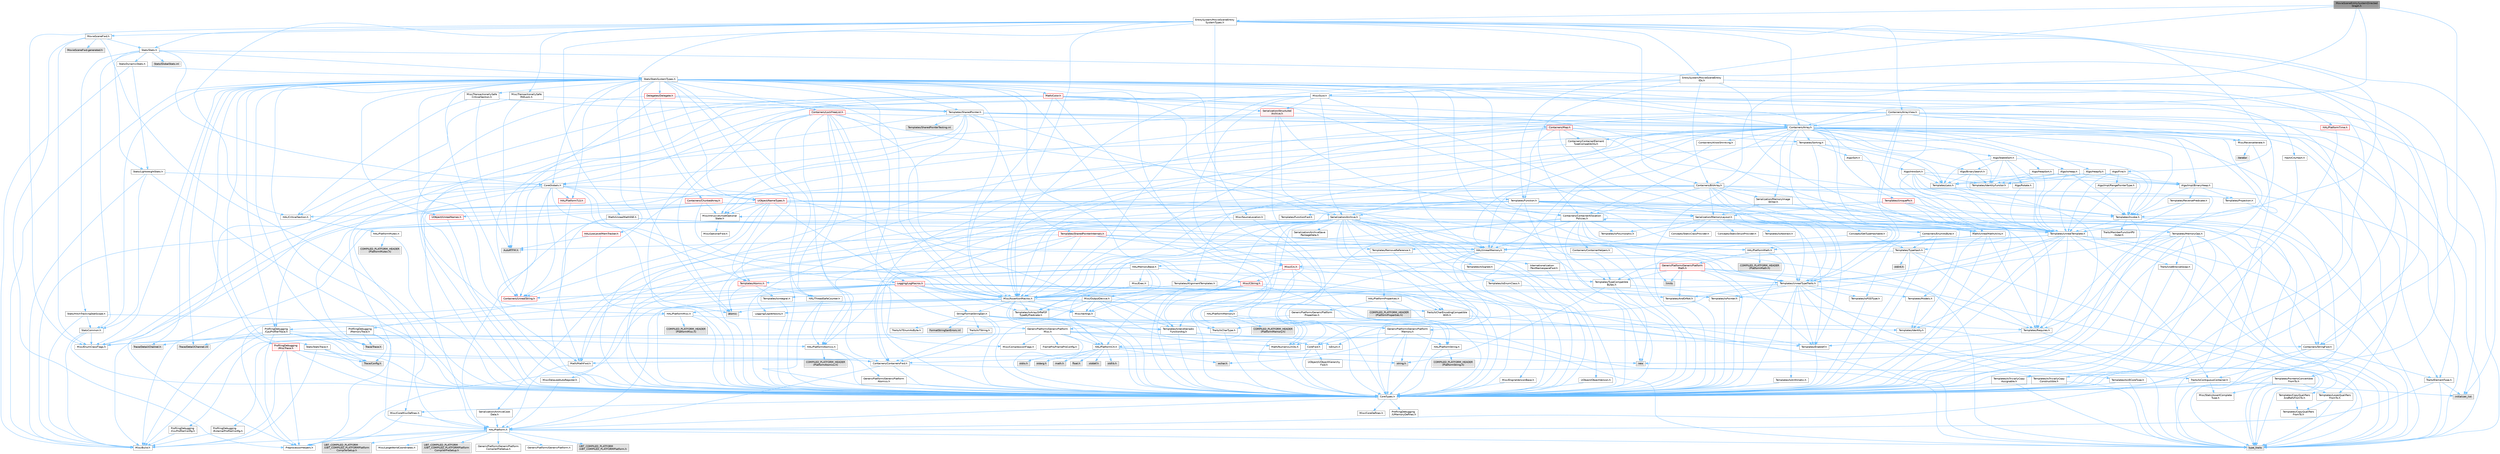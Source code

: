 digraph "MovieSceneEntitySystemDirectedGraph.h"
{
 // INTERACTIVE_SVG=YES
 // LATEX_PDF_SIZE
  bgcolor="transparent";
  edge [fontname=Helvetica,fontsize=10,labelfontname=Helvetica,labelfontsize=10];
  node [fontname=Helvetica,fontsize=10,shape=box,height=0.2,width=0.4];
  Node1 [id="Node000001",label="MovieSceneEntitySystemDirected\lGraph.h",height=0.2,width=0.4,color="gray40", fillcolor="grey60", style="filled", fontcolor="black",tooltip=" "];
  Node1 -> Node2 [id="edge1_Node000001_Node000002",color="steelblue1",style="solid",tooltip=" "];
  Node2 [id="Node000002",label="Containers/Array.h",height=0.2,width=0.4,color="grey40", fillcolor="white", style="filled",URL="$df/dd0/Array_8h.html",tooltip=" "];
  Node2 -> Node3 [id="edge2_Node000002_Node000003",color="steelblue1",style="solid",tooltip=" "];
  Node3 [id="Node000003",label="CoreTypes.h",height=0.2,width=0.4,color="grey40", fillcolor="white", style="filled",URL="$dc/dec/CoreTypes_8h.html",tooltip=" "];
  Node3 -> Node4 [id="edge3_Node000003_Node000004",color="steelblue1",style="solid",tooltip=" "];
  Node4 [id="Node000004",label="HAL/Platform.h",height=0.2,width=0.4,color="grey40", fillcolor="white", style="filled",URL="$d9/dd0/Platform_8h.html",tooltip=" "];
  Node4 -> Node5 [id="edge4_Node000004_Node000005",color="steelblue1",style="solid",tooltip=" "];
  Node5 [id="Node000005",label="Misc/Build.h",height=0.2,width=0.4,color="grey40", fillcolor="white", style="filled",URL="$d3/dbb/Build_8h.html",tooltip=" "];
  Node4 -> Node6 [id="edge5_Node000004_Node000006",color="steelblue1",style="solid",tooltip=" "];
  Node6 [id="Node000006",label="Misc/LargeWorldCoordinates.h",height=0.2,width=0.4,color="grey40", fillcolor="white", style="filled",URL="$d2/dcb/LargeWorldCoordinates_8h.html",tooltip=" "];
  Node4 -> Node7 [id="edge6_Node000004_Node000007",color="steelblue1",style="solid",tooltip=" "];
  Node7 [id="Node000007",label="type_traits",height=0.2,width=0.4,color="grey60", fillcolor="#E0E0E0", style="filled",tooltip=" "];
  Node4 -> Node8 [id="edge7_Node000004_Node000008",color="steelblue1",style="solid",tooltip=" "];
  Node8 [id="Node000008",label="PreprocessorHelpers.h",height=0.2,width=0.4,color="grey40", fillcolor="white", style="filled",URL="$db/ddb/PreprocessorHelpers_8h.html",tooltip=" "];
  Node4 -> Node9 [id="edge8_Node000004_Node000009",color="steelblue1",style="solid",tooltip=" "];
  Node9 [id="Node000009",label="UBT_COMPILED_PLATFORM\l/UBT_COMPILED_PLATFORMPlatform\lCompilerPreSetup.h",height=0.2,width=0.4,color="grey60", fillcolor="#E0E0E0", style="filled",tooltip=" "];
  Node4 -> Node10 [id="edge9_Node000004_Node000010",color="steelblue1",style="solid",tooltip=" "];
  Node10 [id="Node000010",label="GenericPlatform/GenericPlatform\lCompilerPreSetup.h",height=0.2,width=0.4,color="grey40", fillcolor="white", style="filled",URL="$d9/dc8/GenericPlatformCompilerPreSetup_8h.html",tooltip=" "];
  Node4 -> Node11 [id="edge10_Node000004_Node000011",color="steelblue1",style="solid",tooltip=" "];
  Node11 [id="Node000011",label="GenericPlatform/GenericPlatform.h",height=0.2,width=0.4,color="grey40", fillcolor="white", style="filled",URL="$d6/d84/GenericPlatform_8h.html",tooltip=" "];
  Node4 -> Node12 [id="edge11_Node000004_Node000012",color="steelblue1",style="solid",tooltip=" "];
  Node12 [id="Node000012",label="UBT_COMPILED_PLATFORM\l/UBT_COMPILED_PLATFORMPlatform.h",height=0.2,width=0.4,color="grey60", fillcolor="#E0E0E0", style="filled",tooltip=" "];
  Node4 -> Node13 [id="edge12_Node000004_Node000013",color="steelblue1",style="solid",tooltip=" "];
  Node13 [id="Node000013",label="UBT_COMPILED_PLATFORM\l/UBT_COMPILED_PLATFORMPlatform\lCompilerSetup.h",height=0.2,width=0.4,color="grey60", fillcolor="#E0E0E0", style="filled",tooltip=" "];
  Node3 -> Node14 [id="edge13_Node000003_Node000014",color="steelblue1",style="solid",tooltip=" "];
  Node14 [id="Node000014",label="ProfilingDebugging\l/UMemoryDefines.h",height=0.2,width=0.4,color="grey40", fillcolor="white", style="filled",URL="$d2/da2/UMemoryDefines_8h.html",tooltip=" "];
  Node3 -> Node15 [id="edge14_Node000003_Node000015",color="steelblue1",style="solid",tooltip=" "];
  Node15 [id="Node000015",label="Misc/CoreMiscDefines.h",height=0.2,width=0.4,color="grey40", fillcolor="white", style="filled",URL="$da/d38/CoreMiscDefines_8h.html",tooltip=" "];
  Node15 -> Node4 [id="edge15_Node000015_Node000004",color="steelblue1",style="solid",tooltip=" "];
  Node15 -> Node8 [id="edge16_Node000015_Node000008",color="steelblue1",style="solid",tooltip=" "];
  Node3 -> Node16 [id="edge17_Node000003_Node000016",color="steelblue1",style="solid",tooltip=" "];
  Node16 [id="Node000016",label="Misc/CoreDefines.h",height=0.2,width=0.4,color="grey40", fillcolor="white", style="filled",URL="$d3/dd2/CoreDefines_8h.html",tooltip=" "];
  Node2 -> Node17 [id="edge18_Node000002_Node000017",color="steelblue1",style="solid",tooltip=" "];
  Node17 [id="Node000017",label="Misc/AssertionMacros.h",height=0.2,width=0.4,color="grey40", fillcolor="white", style="filled",URL="$d0/dfa/AssertionMacros_8h.html",tooltip=" "];
  Node17 -> Node3 [id="edge19_Node000017_Node000003",color="steelblue1",style="solid",tooltip=" "];
  Node17 -> Node4 [id="edge20_Node000017_Node000004",color="steelblue1",style="solid",tooltip=" "];
  Node17 -> Node18 [id="edge21_Node000017_Node000018",color="steelblue1",style="solid",tooltip=" "];
  Node18 [id="Node000018",label="HAL/PlatformMisc.h",height=0.2,width=0.4,color="grey40", fillcolor="white", style="filled",URL="$d0/df5/PlatformMisc_8h.html",tooltip=" "];
  Node18 -> Node3 [id="edge22_Node000018_Node000003",color="steelblue1",style="solid",tooltip=" "];
  Node18 -> Node19 [id="edge23_Node000018_Node000019",color="steelblue1",style="solid",tooltip=" "];
  Node19 [id="Node000019",label="GenericPlatform/GenericPlatform\lMisc.h",height=0.2,width=0.4,color="grey40", fillcolor="white", style="filled",URL="$db/d9a/GenericPlatformMisc_8h.html",tooltip=" "];
  Node19 -> Node20 [id="edge24_Node000019_Node000020",color="steelblue1",style="solid",tooltip=" "];
  Node20 [id="Node000020",label="Containers/StringFwd.h",height=0.2,width=0.4,color="grey40", fillcolor="white", style="filled",URL="$df/d37/StringFwd_8h.html",tooltip=" "];
  Node20 -> Node3 [id="edge25_Node000020_Node000003",color="steelblue1",style="solid",tooltip=" "];
  Node20 -> Node21 [id="edge26_Node000020_Node000021",color="steelblue1",style="solid",tooltip=" "];
  Node21 [id="Node000021",label="Traits/ElementType.h",height=0.2,width=0.4,color="grey40", fillcolor="white", style="filled",URL="$d5/d4f/ElementType_8h.html",tooltip=" "];
  Node21 -> Node4 [id="edge27_Node000021_Node000004",color="steelblue1",style="solid",tooltip=" "];
  Node21 -> Node22 [id="edge28_Node000021_Node000022",color="steelblue1",style="solid",tooltip=" "];
  Node22 [id="Node000022",label="initializer_list",height=0.2,width=0.4,color="grey60", fillcolor="#E0E0E0", style="filled",tooltip=" "];
  Node21 -> Node7 [id="edge29_Node000021_Node000007",color="steelblue1",style="solid",tooltip=" "];
  Node20 -> Node23 [id="edge30_Node000020_Node000023",color="steelblue1",style="solid",tooltip=" "];
  Node23 [id="Node000023",label="Traits/IsContiguousContainer.h",height=0.2,width=0.4,color="grey40", fillcolor="white", style="filled",URL="$d5/d3c/IsContiguousContainer_8h.html",tooltip=" "];
  Node23 -> Node3 [id="edge31_Node000023_Node000003",color="steelblue1",style="solid",tooltip=" "];
  Node23 -> Node24 [id="edge32_Node000023_Node000024",color="steelblue1",style="solid",tooltip=" "];
  Node24 [id="Node000024",label="Misc/StaticAssertComplete\lType.h",height=0.2,width=0.4,color="grey40", fillcolor="white", style="filled",URL="$d5/d4e/StaticAssertCompleteType_8h.html",tooltip=" "];
  Node23 -> Node22 [id="edge33_Node000023_Node000022",color="steelblue1",style="solid",tooltip=" "];
  Node19 -> Node25 [id="edge34_Node000019_Node000025",color="steelblue1",style="solid",tooltip=" "];
  Node25 [id="Node000025",label="CoreFwd.h",height=0.2,width=0.4,color="grey40", fillcolor="white", style="filled",URL="$d1/d1e/CoreFwd_8h.html",tooltip=" "];
  Node25 -> Node3 [id="edge35_Node000025_Node000003",color="steelblue1",style="solid",tooltip=" "];
  Node25 -> Node26 [id="edge36_Node000025_Node000026",color="steelblue1",style="solid",tooltip=" "];
  Node26 [id="Node000026",label="Containers/ContainersFwd.h",height=0.2,width=0.4,color="grey40", fillcolor="white", style="filled",URL="$d4/d0a/ContainersFwd_8h.html",tooltip=" "];
  Node26 -> Node4 [id="edge37_Node000026_Node000004",color="steelblue1",style="solid",tooltip=" "];
  Node26 -> Node3 [id="edge38_Node000026_Node000003",color="steelblue1",style="solid",tooltip=" "];
  Node26 -> Node23 [id="edge39_Node000026_Node000023",color="steelblue1",style="solid",tooltip=" "];
  Node25 -> Node27 [id="edge40_Node000025_Node000027",color="steelblue1",style="solid",tooltip=" "];
  Node27 [id="Node000027",label="Math/MathFwd.h",height=0.2,width=0.4,color="grey40", fillcolor="white", style="filled",URL="$d2/d10/MathFwd_8h.html",tooltip=" "];
  Node27 -> Node4 [id="edge41_Node000027_Node000004",color="steelblue1",style="solid",tooltip=" "];
  Node25 -> Node28 [id="edge42_Node000025_Node000028",color="steelblue1",style="solid",tooltip=" "];
  Node28 [id="Node000028",label="UObject/UObjectHierarchy\lFwd.h",height=0.2,width=0.4,color="grey40", fillcolor="white", style="filled",URL="$d3/d13/UObjectHierarchyFwd_8h.html",tooltip=" "];
  Node19 -> Node3 [id="edge43_Node000019_Node000003",color="steelblue1",style="solid",tooltip=" "];
  Node19 -> Node29 [id="edge44_Node000019_Node000029",color="steelblue1",style="solid",tooltip=" "];
  Node29 [id="Node000029",label="FramePro/FrameProConfig.h",height=0.2,width=0.4,color="grey40", fillcolor="white", style="filled",URL="$d7/d90/FrameProConfig_8h.html",tooltip=" "];
  Node19 -> Node30 [id="edge45_Node000019_Node000030",color="steelblue1",style="solid",tooltip=" "];
  Node30 [id="Node000030",label="HAL/PlatformCrt.h",height=0.2,width=0.4,color="grey40", fillcolor="white", style="filled",URL="$d8/d75/PlatformCrt_8h.html",tooltip=" "];
  Node30 -> Node31 [id="edge46_Node000030_Node000031",color="steelblue1",style="solid",tooltip=" "];
  Node31 [id="Node000031",label="new",height=0.2,width=0.4,color="grey60", fillcolor="#E0E0E0", style="filled",tooltip=" "];
  Node30 -> Node32 [id="edge47_Node000030_Node000032",color="steelblue1",style="solid",tooltip=" "];
  Node32 [id="Node000032",label="wchar.h",height=0.2,width=0.4,color="grey60", fillcolor="#E0E0E0", style="filled",tooltip=" "];
  Node30 -> Node33 [id="edge48_Node000030_Node000033",color="steelblue1",style="solid",tooltip=" "];
  Node33 [id="Node000033",label="stddef.h",height=0.2,width=0.4,color="grey60", fillcolor="#E0E0E0", style="filled",tooltip=" "];
  Node30 -> Node34 [id="edge49_Node000030_Node000034",color="steelblue1",style="solid",tooltip=" "];
  Node34 [id="Node000034",label="stdlib.h",height=0.2,width=0.4,color="grey60", fillcolor="#E0E0E0", style="filled",tooltip=" "];
  Node30 -> Node35 [id="edge50_Node000030_Node000035",color="steelblue1",style="solid",tooltip=" "];
  Node35 [id="Node000035",label="stdio.h",height=0.2,width=0.4,color="grey60", fillcolor="#E0E0E0", style="filled",tooltip=" "];
  Node30 -> Node36 [id="edge51_Node000030_Node000036",color="steelblue1",style="solid",tooltip=" "];
  Node36 [id="Node000036",label="stdarg.h",height=0.2,width=0.4,color="grey60", fillcolor="#E0E0E0", style="filled",tooltip=" "];
  Node30 -> Node37 [id="edge52_Node000030_Node000037",color="steelblue1",style="solid",tooltip=" "];
  Node37 [id="Node000037",label="math.h",height=0.2,width=0.4,color="grey60", fillcolor="#E0E0E0", style="filled",tooltip=" "];
  Node30 -> Node38 [id="edge53_Node000030_Node000038",color="steelblue1",style="solid",tooltip=" "];
  Node38 [id="Node000038",label="float.h",height=0.2,width=0.4,color="grey60", fillcolor="#E0E0E0", style="filled",tooltip=" "];
  Node30 -> Node39 [id="edge54_Node000030_Node000039",color="steelblue1",style="solid",tooltip=" "];
  Node39 [id="Node000039",label="string.h",height=0.2,width=0.4,color="grey60", fillcolor="#E0E0E0", style="filled",tooltip=" "];
  Node19 -> Node40 [id="edge55_Node000019_Node000040",color="steelblue1",style="solid",tooltip=" "];
  Node40 [id="Node000040",label="Math/NumericLimits.h",height=0.2,width=0.4,color="grey40", fillcolor="white", style="filled",URL="$df/d1b/NumericLimits_8h.html",tooltip=" "];
  Node40 -> Node3 [id="edge56_Node000040_Node000003",color="steelblue1",style="solid",tooltip=" "];
  Node19 -> Node41 [id="edge57_Node000019_Node000041",color="steelblue1",style="solid",tooltip=" "];
  Node41 [id="Node000041",label="Misc/CompressionFlags.h",height=0.2,width=0.4,color="grey40", fillcolor="white", style="filled",URL="$d9/d76/CompressionFlags_8h.html",tooltip=" "];
  Node19 -> Node42 [id="edge58_Node000019_Node000042",color="steelblue1",style="solid",tooltip=" "];
  Node42 [id="Node000042",label="Misc/EnumClassFlags.h",height=0.2,width=0.4,color="grey40", fillcolor="white", style="filled",URL="$d8/de7/EnumClassFlags_8h.html",tooltip=" "];
  Node19 -> Node43 [id="edge59_Node000019_Node000043",color="steelblue1",style="solid",tooltip=" "];
  Node43 [id="Node000043",label="ProfilingDebugging\l/CsvProfilerConfig.h",height=0.2,width=0.4,color="grey40", fillcolor="white", style="filled",URL="$d3/d88/CsvProfilerConfig_8h.html",tooltip=" "];
  Node43 -> Node5 [id="edge60_Node000043_Node000005",color="steelblue1",style="solid",tooltip=" "];
  Node19 -> Node44 [id="edge61_Node000019_Node000044",color="steelblue1",style="solid",tooltip=" "];
  Node44 [id="Node000044",label="ProfilingDebugging\l/ExternalProfilerConfig.h",height=0.2,width=0.4,color="grey40", fillcolor="white", style="filled",URL="$d3/dbb/ExternalProfilerConfig_8h.html",tooltip=" "];
  Node44 -> Node5 [id="edge62_Node000044_Node000005",color="steelblue1",style="solid",tooltip=" "];
  Node18 -> Node45 [id="edge63_Node000018_Node000045",color="steelblue1",style="solid",tooltip=" "];
  Node45 [id="Node000045",label="COMPILED_PLATFORM_HEADER\l(PlatformMisc.h)",height=0.2,width=0.4,color="grey60", fillcolor="#E0E0E0", style="filled",tooltip=" "];
  Node18 -> Node46 [id="edge64_Node000018_Node000046",color="steelblue1",style="solid",tooltip=" "];
  Node46 [id="Node000046",label="ProfilingDebugging\l/CpuProfilerTrace.h",height=0.2,width=0.4,color="grey40", fillcolor="white", style="filled",URL="$da/dcb/CpuProfilerTrace_8h.html",tooltip=" "];
  Node46 -> Node3 [id="edge65_Node000046_Node000003",color="steelblue1",style="solid",tooltip=" "];
  Node46 -> Node26 [id="edge66_Node000046_Node000026",color="steelblue1",style="solid",tooltip=" "];
  Node46 -> Node47 [id="edge67_Node000046_Node000047",color="steelblue1",style="solid",tooltip=" "];
  Node47 [id="Node000047",label="HAL/PlatformAtomics.h",height=0.2,width=0.4,color="grey40", fillcolor="white", style="filled",URL="$d3/d36/PlatformAtomics_8h.html",tooltip=" "];
  Node47 -> Node3 [id="edge68_Node000047_Node000003",color="steelblue1",style="solid",tooltip=" "];
  Node47 -> Node48 [id="edge69_Node000047_Node000048",color="steelblue1",style="solid",tooltip=" "];
  Node48 [id="Node000048",label="GenericPlatform/GenericPlatform\lAtomics.h",height=0.2,width=0.4,color="grey40", fillcolor="white", style="filled",URL="$da/d72/GenericPlatformAtomics_8h.html",tooltip=" "];
  Node48 -> Node3 [id="edge70_Node000048_Node000003",color="steelblue1",style="solid",tooltip=" "];
  Node47 -> Node49 [id="edge71_Node000047_Node000049",color="steelblue1",style="solid",tooltip=" "];
  Node49 [id="Node000049",label="COMPILED_PLATFORM_HEADER\l(PlatformAtomics.h)",height=0.2,width=0.4,color="grey60", fillcolor="#E0E0E0", style="filled",tooltip=" "];
  Node46 -> Node8 [id="edge72_Node000046_Node000008",color="steelblue1",style="solid",tooltip=" "];
  Node46 -> Node5 [id="edge73_Node000046_Node000005",color="steelblue1",style="solid",tooltip=" "];
  Node46 -> Node50 [id="edge74_Node000046_Node000050",color="steelblue1",style="solid",tooltip=" "];
  Node50 [id="Node000050",label="Trace/Config.h",height=0.2,width=0.4,color="grey60", fillcolor="#E0E0E0", style="filled",tooltip=" "];
  Node46 -> Node51 [id="edge75_Node000046_Node000051",color="steelblue1",style="solid",tooltip=" "];
  Node51 [id="Node000051",label="Trace/Detail/Channel.h",height=0.2,width=0.4,color="grey60", fillcolor="#E0E0E0", style="filled",tooltip=" "];
  Node46 -> Node52 [id="edge76_Node000046_Node000052",color="steelblue1",style="solid",tooltip=" "];
  Node52 [id="Node000052",label="Trace/Detail/Channel.inl",height=0.2,width=0.4,color="grey60", fillcolor="#E0E0E0", style="filled",tooltip=" "];
  Node46 -> Node53 [id="edge77_Node000046_Node000053",color="steelblue1",style="solid",tooltip=" "];
  Node53 [id="Node000053",label="Trace/Trace.h",height=0.2,width=0.4,color="grey60", fillcolor="#E0E0E0", style="filled",tooltip=" "];
  Node17 -> Node8 [id="edge78_Node000017_Node000008",color="steelblue1",style="solid",tooltip=" "];
  Node17 -> Node54 [id="edge79_Node000017_Node000054",color="steelblue1",style="solid",tooltip=" "];
  Node54 [id="Node000054",label="Templates/EnableIf.h",height=0.2,width=0.4,color="grey40", fillcolor="white", style="filled",URL="$d7/d60/EnableIf_8h.html",tooltip=" "];
  Node54 -> Node3 [id="edge80_Node000054_Node000003",color="steelblue1",style="solid",tooltip=" "];
  Node17 -> Node55 [id="edge81_Node000017_Node000055",color="steelblue1",style="solid",tooltip=" "];
  Node55 [id="Node000055",label="Templates/IsArrayOrRefOf\lTypeByPredicate.h",height=0.2,width=0.4,color="grey40", fillcolor="white", style="filled",URL="$d6/da1/IsArrayOrRefOfTypeByPredicate_8h.html",tooltip=" "];
  Node55 -> Node3 [id="edge82_Node000055_Node000003",color="steelblue1",style="solid",tooltip=" "];
  Node17 -> Node56 [id="edge83_Node000017_Node000056",color="steelblue1",style="solid",tooltip=" "];
  Node56 [id="Node000056",label="Templates/IsValidVariadic\lFunctionArg.h",height=0.2,width=0.4,color="grey40", fillcolor="white", style="filled",URL="$d0/dc8/IsValidVariadicFunctionArg_8h.html",tooltip=" "];
  Node56 -> Node3 [id="edge84_Node000056_Node000003",color="steelblue1",style="solid",tooltip=" "];
  Node56 -> Node57 [id="edge85_Node000056_Node000057",color="steelblue1",style="solid",tooltip=" "];
  Node57 [id="Node000057",label="IsEnum.h",height=0.2,width=0.4,color="grey40", fillcolor="white", style="filled",URL="$d4/de5/IsEnum_8h.html",tooltip=" "];
  Node56 -> Node7 [id="edge86_Node000056_Node000007",color="steelblue1",style="solid",tooltip=" "];
  Node17 -> Node58 [id="edge87_Node000017_Node000058",color="steelblue1",style="solid",tooltip=" "];
  Node58 [id="Node000058",label="Traits/IsCharEncodingCompatible\lWith.h",height=0.2,width=0.4,color="grey40", fillcolor="white", style="filled",URL="$df/dd1/IsCharEncodingCompatibleWith_8h.html",tooltip=" "];
  Node58 -> Node7 [id="edge88_Node000058_Node000007",color="steelblue1",style="solid",tooltip=" "];
  Node58 -> Node59 [id="edge89_Node000058_Node000059",color="steelblue1",style="solid",tooltip=" "];
  Node59 [id="Node000059",label="Traits/IsCharType.h",height=0.2,width=0.4,color="grey40", fillcolor="white", style="filled",URL="$db/d51/IsCharType_8h.html",tooltip=" "];
  Node59 -> Node3 [id="edge90_Node000059_Node000003",color="steelblue1",style="solid",tooltip=" "];
  Node17 -> Node60 [id="edge91_Node000017_Node000060",color="steelblue1",style="solid",tooltip=" "];
  Node60 [id="Node000060",label="Misc/VarArgs.h",height=0.2,width=0.4,color="grey40", fillcolor="white", style="filled",URL="$d5/d6f/VarArgs_8h.html",tooltip=" "];
  Node60 -> Node3 [id="edge92_Node000060_Node000003",color="steelblue1",style="solid",tooltip=" "];
  Node17 -> Node61 [id="edge93_Node000017_Node000061",color="steelblue1",style="solid",tooltip=" "];
  Node61 [id="Node000061",label="String/FormatStringSan.h",height=0.2,width=0.4,color="grey40", fillcolor="white", style="filled",URL="$d3/d8b/FormatStringSan_8h.html",tooltip=" "];
  Node61 -> Node7 [id="edge94_Node000061_Node000007",color="steelblue1",style="solid",tooltip=" "];
  Node61 -> Node3 [id="edge95_Node000061_Node000003",color="steelblue1",style="solid",tooltip=" "];
  Node61 -> Node62 [id="edge96_Node000061_Node000062",color="steelblue1",style="solid",tooltip=" "];
  Node62 [id="Node000062",label="Templates/Requires.h",height=0.2,width=0.4,color="grey40", fillcolor="white", style="filled",URL="$dc/d96/Requires_8h.html",tooltip=" "];
  Node62 -> Node54 [id="edge97_Node000062_Node000054",color="steelblue1",style="solid",tooltip=" "];
  Node62 -> Node7 [id="edge98_Node000062_Node000007",color="steelblue1",style="solid",tooltip=" "];
  Node61 -> Node63 [id="edge99_Node000061_Node000063",color="steelblue1",style="solid",tooltip=" "];
  Node63 [id="Node000063",label="Templates/Identity.h",height=0.2,width=0.4,color="grey40", fillcolor="white", style="filled",URL="$d0/dd5/Identity_8h.html",tooltip=" "];
  Node61 -> Node56 [id="edge100_Node000061_Node000056",color="steelblue1",style="solid",tooltip=" "];
  Node61 -> Node59 [id="edge101_Node000061_Node000059",color="steelblue1",style="solid",tooltip=" "];
  Node61 -> Node64 [id="edge102_Node000061_Node000064",color="steelblue1",style="solid",tooltip=" "];
  Node64 [id="Node000064",label="Traits/IsTEnumAsByte.h",height=0.2,width=0.4,color="grey40", fillcolor="white", style="filled",URL="$d1/de6/IsTEnumAsByte_8h.html",tooltip=" "];
  Node61 -> Node65 [id="edge103_Node000061_Node000065",color="steelblue1",style="solid",tooltip=" "];
  Node65 [id="Node000065",label="Traits/IsTString.h",height=0.2,width=0.4,color="grey40", fillcolor="white", style="filled",URL="$d0/df8/IsTString_8h.html",tooltip=" "];
  Node65 -> Node26 [id="edge104_Node000065_Node000026",color="steelblue1",style="solid",tooltip=" "];
  Node61 -> Node26 [id="edge105_Node000061_Node000026",color="steelblue1",style="solid",tooltip=" "];
  Node61 -> Node66 [id="edge106_Node000061_Node000066",color="steelblue1",style="solid",tooltip=" "];
  Node66 [id="Node000066",label="FormatStringSanErrors.inl",height=0.2,width=0.4,color="grey60", fillcolor="#E0E0E0", style="filled",tooltip=" "];
  Node17 -> Node67 [id="edge107_Node000017_Node000067",color="steelblue1",style="solid",tooltip=" "];
  Node67 [id="Node000067",label="atomic",height=0.2,width=0.4,color="grey60", fillcolor="#E0E0E0", style="filled",tooltip=" "];
  Node2 -> Node68 [id="edge108_Node000002_Node000068",color="steelblue1",style="solid",tooltip=" "];
  Node68 [id="Node000068",label="Misc/IntrusiveUnsetOptional\lState.h",height=0.2,width=0.4,color="grey40", fillcolor="white", style="filled",URL="$d2/d0a/IntrusiveUnsetOptionalState_8h.html",tooltip=" "];
  Node68 -> Node69 [id="edge109_Node000068_Node000069",color="steelblue1",style="solid",tooltip=" "];
  Node69 [id="Node000069",label="Misc/OptionalFwd.h",height=0.2,width=0.4,color="grey40", fillcolor="white", style="filled",URL="$dc/d50/OptionalFwd_8h.html",tooltip=" "];
  Node2 -> Node70 [id="edge110_Node000002_Node000070",color="steelblue1",style="solid",tooltip=" "];
  Node70 [id="Node000070",label="Misc/ReverseIterate.h",height=0.2,width=0.4,color="grey40", fillcolor="white", style="filled",URL="$db/de3/ReverseIterate_8h.html",tooltip=" "];
  Node70 -> Node4 [id="edge111_Node000070_Node000004",color="steelblue1",style="solid",tooltip=" "];
  Node70 -> Node71 [id="edge112_Node000070_Node000071",color="steelblue1",style="solid",tooltip=" "];
  Node71 [id="Node000071",label="iterator",height=0.2,width=0.4,color="grey60", fillcolor="#E0E0E0", style="filled",tooltip=" "];
  Node2 -> Node72 [id="edge113_Node000002_Node000072",color="steelblue1",style="solid",tooltip=" "];
  Node72 [id="Node000072",label="HAL/UnrealMemory.h",height=0.2,width=0.4,color="grey40", fillcolor="white", style="filled",URL="$d9/d96/UnrealMemory_8h.html",tooltip=" "];
  Node72 -> Node3 [id="edge114_Node000072_Node000003",color="steelblue1",style="solid",tooltip=" "];
  Node72 -> Node73 [id="edge115_Node000072_Node000073",color="steelblue1",style="solid",tooltip=" "];
  Node73 [id="Node000073",label="GenericPlatform/GenericPlatform\lMemory.h",height=0.2,width=0.4,color="grey40", fillcolor="white", style="filled",URL="$dd/d22/GenericPlatformMemory_8h.html",tooltip=" "];
  Node73 -> Node25 [id="edge116_Node000073_Node000025",color="steelblue1",style="solid",tooltip=" "];
  Node73 -> Node3 [id="edge117_Node000073_Node000003",color="steelblue1",style="solid",tooltip=" "];
  Node73 -> Node74 [id="edge118_Node000073_Node000074",color="steelblue1",style="solid",tooltip=" "];
  Node74 [id="Node000074",label="HAL/PlatformString.h",height=0.2,width=0.4,color="grey40", fillcolor="white", style="filled",URL="$db/db5/PlatformString_8h.html",tooltip=" "];
  Node74 -> Node3 [id="edge119_Node000074_Node000003",color="steelblue1",style="solid",tooltip=" "];
  Node74 -> Node75 [id="edge120_Node000074_Node000075",color="steelblue1",style="solid",tooltip=" "];
  Node75 [id="Node000075",label="COMPILED_PLATFORM_HEADER\l(PlatformString.h)",height=0.2,width=0.4,color="grey60", fillcolor="#E0E0E0", style="filled",tooltip=" "];
  Node73 -> Node39 [id="edge121_Node000073_Node000039",color="steelblue1",style="solid",tooltip=" "];
  Node73 -> Node32 [id="edge122_Node000073_Node000032",color="steelblue1",style="solid",tooltip=" "];
  Node72 -> Node76 [id="edge123_Node000072_Node000076",color="steelblue1",style="solid",tooltip=" "];
  Node76 [id="Node000076",label="HAL/MemoryBase.h",height=0.2,width=0.4,color="grey40", fillcolor="white", style="filled",URL="$d6/d9f/MemoryBase_8h.html",tooltip=" "];
  Node76 -> Node3 [id="edge124_Node000076_Node000003",color="steelblue1",style="solid",tooltip=" "];
  Node76 -> Node47 [id="edge125_Node000076_Node000047",color="steelblue1",style="solid",tooltip=" "];
  Node76 -> Node30 [id="edge126_Node000076_Node000030",color="steelblue1",style="solid",tooltip=" "];
  Node76 -> Node77 [id="edge127_Node000076_Node000077",color="steelblue1",style="solid",tooltip=" "];
  Node77 [id="Node000077",label="Misc/Exec.h",height=0.2,width=0.4,color="grey40", fillcolor="white", style="filled",URL="$de/ddb/Exec_8h.html",tooltip=" "];
  Node77 -> Node3 [id="edge128_Node000077_Node000003",color="steelblue1",style="solid",tooltip=" "];
  Node77 -> Node17 [id="edge129_Node000077_Node000017",color="steelblue1",style="solid",tooltip=" "];
  Node76 -> Node78 [id="edge130_Node000076_Node000078",color="steelblue1",style="solid",tooltip=" "];
  Node78 [id="Node000078",label="Misc/OutputDevice.h",height=0.2,width=0.4,color="grey40", fillcolor="white", style="filled",URL="$d7/d32/OutputDevice_8h.html",tooltip=" "];
  Node78 -> Node25 [id="edge131_Node000078_Node000025",color="steelblue1",style="solid",tooltip=" "];
  Node78 -> Node3 [id="edge132_Node000078_Node000003",color="steelblue1",style="solid",tooltip=" "];
  Node78 -> Node79 [id="edge133_Node000078_Node000079",color="steelblue1",style="solid",tooltip=" "];
  Node79 [id="Node000079",label="Logging/LogVerbosity.h",height=0.2,width=0.4,color="grey40", fillcolor="white", style="filled",URL="$d2/d8f/LogVerbosity_8h.html",tooltip=" "];
  Node79 -> Node3 [id="edge134_Node000079_Node000003",color="steelblue1",style="solid",tooltip=" "];
  Node78 -> Node60 [id="edge135_Node000078_Node000060",color="steelblue1",style="solid",tooltip=" "];
  Node78 -> Node55 [id="edge136_Node000078_Node000055",color="steelblue1",style="solid",tooltip=" "];
  Node78 -> Node56 [id="edge137_Node000078_Node000056",color="steelblue1",style="solid",tooltip=" "];
  Node78 -> Node58 [id="edge138_Node000078_Node000058",color="steelblue1",style="solid",tooltip=" "];
  Node76 -> Node80 [id="edge139_Node000076_Node000080",color="steelblue1",style="solid",tooltip=" "];
  Node80 [id="Node000080",label="Templates/Atomic.h",height=0.2,width=0.4,color="red", fillcolor="#FFF0F0", style="filled",URL="$d3/d91/Atomic_8h.html",tooltip=" "];
  Node80 -> Node81 [id="edge140_Node000080_Node000081",color="steelblue1",style="solid",tooltip=" "];
  Node81 [id="Node000081",label="HAL/ThreadSafeCounter.h",height=0.2,width=0.4,color="grey40", fillcolor="white", style="filled",URL="$dc/dc9/ThreadSafeCounter_8h.html",tooltip=" "];
  Node81 -> Node3 [id="edge141_Node000081_Node000003",color="steelblue1",style="solid",tooltip=" "];
  Node81 -> Node47 [id="edge142_Node000081_Node000047",color="steelblue1",style="solid",tooltip=" "];
  Node80 -> Node83 [id="edge143_Node000080_Node000083",color="steelblue1",style="solid",tooltip=" "];
  Node83 [id="Node000083",label="Templates/IsIntegral.h",height=0.2,width=0.4,color="grey40", fillcolor="white", style="filled",URL="$da/d64/IsIntegral_8h.html",tooltip=" "];
  Node83 -> Node3 [id="edge144_Node000083_Node000003",color="steelblue1",style="solid",tooltip=" "];
  Node80 -> Node67 [id="edge145_Node000080_Node000067",color="steelblue1",style="solid",tooltip=" "];
  Node72 -> Node89 [id="edge146_Node000072_Node000089",color="steelblue1",style="solid",tooltip=" "];
  Node89 [id="Node000089",label="HAL/PlatformMemory.h",height=0.2,width=0.4,color="grey40", fillcolor="white", style="filled",URL="$de/d68/PlatformMemory_8h.html",tooltip=" "];
  Node89 -> Node3 [id="edge147_Node000089_Node000003",color="steelblue1",style="solid",tooltip=" "];
  Node89 -> Node73 [id="edge148_Node000089_Node000073",color="steelblue1",style="solid",tooltip=" "];
  Node89 -> Node90 [id="edge149_Node000089_Node000090",color="steelblue1",style="solid",tooltip=" "];
  Node90 [id="Node000090",label="COMPILED_PLATFORM_HEADER\l(PlatformMemory.h)",height=0.2,width=0.4,color="grey60", fillcolor="#E0E0E0", style="filled",tooltip=" "];
  Node72 -> Node91 [id="edge150_Node000072_Node000091",color="steelblue1",style="solid",tooltip=" "];
  Node91 [id="Node000091",label="ProfilingDebugging\l/MemoryTrace.h",height=0.2,width=0.4,color="grey40", fillcolor="white", style="filled",URL="$da/dd7/MemoryTrace_8h.html",tooltip=" "];
  Node91 -> Node4 [id="edge151_Node000091_Node000004",color="steelblue1",style="solid",tooltip=" "];
  Node91 -> Node42 [id="edge152_Node000091_Node000042",color="steelblue1",style="solid",tooltip=" "];
  Node91 -> Node50 [id="edge153_Node000091_Node000050",color="steelblue1",style="solid",tooltip=" "];
  Node91 -> Node53 [id="edge154_Node000091_Node000053",color="steelblue1",style="solid",tooltip=" "];
  Node72 -> Node92 [id="edge155_Node000072_Node000092",color="steelblue1",style="solid",tooltip=" "];
  Node92 [id="Node000092",label="Templates/IsPointer.h",height=0.2,width=0.4,color="grey40", fillcolor="white", style="filled",URL="$d7/d05/IsPointer_8h.html",tooltip=" "];
  Node92 -> Node3 [id="edge156_Node000092_Node000003",color="steelblue1",style="solid",tooltip=" "];
  Node2 -> Node93 [id="edge157_Node000002_Node000093",color="steelblue1",style="solid",tooltip=" "];
  Node93 [id="Node000093",label="Templates/UnrealTypeTraits.h",height=0.2,width=0.4,color="grey40", fillcolor="white", style="filled",URL="$d2/d2d/UnrealTypeTraits_8h.html",tooltip=" "];
  Node93 -> Node3 [id="edge158_Node000093_Node000003",color="steelblue1",style="solid",tooltip=" "];
  Node93 -> Node92 [id="edge159_Node000093_Node000092",color="steelblue1",style="solid",tooltip=" "];
  Node93 -> Node17 [id="edge160_Node000093_Node000017",color="steelblue1",style="solid",tooltip=" "];
  Node93 -> Node85 [id="edge161_Node000093_Node000085",color="steelblue1",style="solid",tooltip=" "];
  Node85 [id="Node000085",label="Templates/AndOrNot.h",height=0.2,width=0.4,color="grey40", fillcolor="white", style="filled",URL="$db/d0a/AndOrNot_8h.html",tooltip=" "];
  Node85 -> Node3 [id="edge162_Node000085_Node000003",color="steelblue1",style="solid",tooltip=" "];
  Node93 -> Node54 [id="edge163_Node000093_Node000054",color="steelblue1",style="solid",tooltip=" "];
  Node93 -> Node94 [id="edge164_Node000093_Node000094",color="steelblue1",style="solid",tooltip=" "];
  Node94 [id="Node000094",label="Templates/IsArithmetic.h",height=0.2,width=0.4,color="grey40", fillcolor="white", style="filled",URL="$d2/d5d/IsArithmetic_8h.html",tooltip=" "];
  Node94 -> Node3 [id="edge165_Node000094_Node000003",color="steelblue1",style="solid",tooltip=" "];
  Node93 -> Node57 [id="edge166_Node000093_Node000057",color="steelblue1",style="solid",tooltip=" "];
  Node93 -> Node95 [id="edge167_Node000093_Node000095",color="steelblue1",style="solid",tooltip=" "];
  Node95 [id="Node000095",label="Templates/Models.h",height=0.2,width=0.4,color="grey40", fillcolor="white", style="filled",URL="$d3/d0c/Models_8h.html",tooltip=" "];
  Node95 -> Node63 [id="edge168_Node000095_Node000063",color="steelblue1",style="solid",tooltip=" "];
  Node93 -> Node96 [id="edge169_Node000093_Node000096",color="steelblue1",style="solid",tooltip=" "];
  Node96 [id="Node000096",label="Templates/IsPODType.h",height=0.2,width=0.4,color="grey40", fillcolor="white", style="filled",URL="$d7/db1/IsPODType_8h.html",tooltip=" "];
  Node96 -> Node3 [id="edge170_Node000096_Node000003",color="steelblue1",style="solid",tooltip=" "];
  Node93 -> Node97 [id="edge171_Node000093_Node000097",color="steelblue1",style="solid",tooltip=" "];
  Node97 [id="Node000097",label="Templates/IsUECoreType.h",height=0.2,width=0.4,color="grey40", fillcolor="white", style="filled",URL="$d1/db8/IsUECoreType_8h.html",tooltip=" "];
  Node97 -> Node3 [id="edge172_Node000097_Node000003",color="steelblue1",style="solid",tooltip=" "];
  Node97 -> Node7 [id="edge173_Node000097_Node000007",color="steelblue1",style="solid",tooltip=" "];
  Node93 -> Node86 [id="edge174_Node000093_Node000086",color="steelblue1",style="solid",tooltip=" "];
  Node86 [id="Node000086",label="Templates/IsTriviallyCopy\lConstructible.h",height=0.2,width=0.4,color="grey40", fillcolor="white", style="filled",URL="$d3/d78/IsTriviallyCopyConstructible_8h.html",tooltip=" "];
  Node86 -> Node3 [id="edge175_Node000086_Node000003",color="steelblue1",style="solid",tooltip=" "];
  Node86 -> Node7 [id="edge176_Node000086_Node000007",color="steelblue1",style="solid",tooltip=" "];
  Node2 -> Node98 [id="edge177_Node000002_Node000098",color="steelblue1",style="solid",tooltip=" "];
  Node98 [id="Node000098",label="Templates/UnrealTemplate.h",height=0.2,width=0.4,color="grey40", fillcolor="white", style="filled",URL="$d4/d24/UnrealTemplate_8h.html",tooltip=" "];
  Node98 -> Node3 [id="edge178_Node000098_Node000003",color="steelblue1",style="solid",tooltip=" "];
  Node98 -> Node92 [id="edge179_Node000098_Node000092",color="steelblue1",style="solid",tooltip=" "];
  Node98 -> Node72 [id="edge180_Node000098_Node000072",color="steelblue1",style="solid",tooltip=" "];
  Node98 -> Node99 [id="edge181_Node000098_Node000099",color="steelblue1",style="solid",tooltip=" "];
  Node99 [id="Node000099",label="Templates/CopyQualifiers\lAndRefsFromTo.h",height=0.2,width=0.4,color="grey40", fillcolor="white", style="filled",URL="$d3/db3/CopyQualifiersAndRefsFromTo_8h.html",tooltip=" "];
  Node99 -> Node100 [id="edge182_Node000099_Node000100",color="steelblue1",style="solid",tooltip=" "];
  Node100 [id="Node000100",label="Templates/CopyQualifiers\lFromTo.h",height=0.2,width=0.4,color="grey40", fillcolor="white", style="filled",URL="$d5/db4/CopyQualifiersFromTo_8h.html",tooltip=" "];
  Node98 -> Node93 [id="edge183_Node000098_Node000093",color="steelblue1",style="solid",tooltip=" "];
  Node98 -> Node101 [id="edge184_Node000098_Node000101",color="steelblue1",style="solid",tooltip=" "];
  Node101 [id="Node000101",label="Templates/RemoveReference.h",height=0.2,width=0.4,color="grey40", fillcolor="white", style="filled",URL="$da/dbe/RemoveReference_8h.html",tooltip=" "];
  Node101 -> Node3 [id="edge185_Node000101_Node000003",color="steelblue1",style="solid",tooltip=" "];
  Node98 -> Node62 [id="edge186_Node000098_Node000062",color="steelblue1",style="solid",tooltip=" "];
  Node98 -> Node102 [id="edge187_Node000098_Node000102",color="steelblue1",style="solid",tooltip=" "];
  Node102 [id="Node000102",label="Templates/TypeCompatible\lBytes.h",height=0.2,width=0.4,color="grey40", fillcolor="white", style="filled",URL="$df/d0a/TypeCompatibleBytes_8h.html",tooltip=" "];
  Node102 -> Node3 [id="edge188_Node000102_Node000003",color="steelblue1",style="solid",tooltip=" "];
  Node102 -> Node39 [id="edge189_Node000102_Node000039",color="steelblue1",style="solid",tooltip=" "];
  Node102 -> Node31 [id="edge190_Node000102_Node000031",color="steelblue1",style="solid",tooltip=" "];
  Node102 -> Node7 [id="edge191_Node000102_Node000007",color="steelblue1",style="solid",tooltip=" "];
  Node98 -> Node63 [id="edge192_Node000098_Node000063",color="steelblue1",style="solid",tooltip=" "];
  Node98 -> Node23 [id="edge193_Node000098_Node000023",color="steelblue1",style="solid",tooltip=" "];
  Node98 -> Node103 [id="edge194_Node000098_Node000103",color="steelblue1",style="solid",tooltip=" "];
  Node103 [id="Node000103",label="Traits/UseBitwiseSwap.h",height=0.2,width=0.4,color="grey40", fillcolor="white", style="filled",URL="$db/df3/UseBitwiseSwap_8h.html",tooltip=" "];
  Node103 -> Node3 [id="edge195_Node000103_Node000003",color="steelblue1",style="solid",tooltip=" "];
  Node103 -> Node7 [id="edge196_Node000103_Node000007",color="steelblue1",style="solid",tooltip=" "];
  Node98 -> Node7 [id="edge197_Node000098_Node000007",color="steelblue1",style="solid",tooltip=" "];
  Node2 -> Node104 [id="edge198_Node000002_Node000104",color="steelblue1",style="solid",tooltip=" "];
  Node104 [id="Node000104",label="Containers/AllowShrinking.h",height=0.2,width=0.4,color="grey40", fillcolor="white", style="filled",URL="$d7/d1a/AllowShrinking_8h.html",tooltip=" "];
  Node104 -> Node3 [id="edge199_Node000104_Node000003",color="steelblue1",style="solid",tooltip=" "];
  Node2 -> Node105 [id="edge200_Node000002_Node000105",color="steelblue1",style="solid",tooltip=" "];
  Node105 [id="Node000105",label="Containers/ContainerAllocation\lPolicies.h",height=0.2,width=0.4,color="grey40", fillcolor="white", style="filled",URL="$d7/dff/ContainerAllocationPolicies_8h.html",tooltip=" "];
  Node105 -> Node3 [id="edge201_Node000105_Node000003",color="steelblue1",style="solid",tooltip=" "];
  Node105 -> Node106 [id="edge202_Node000105_Node000106",color="steelblue1",style="solid",tooltip=" "];
  Node106 [id="Node000106",label="Containers/ContainerHelpers.h",height=0.2,width=0.4,color="grey40", fillcolor="white", style="filled",URL="$d7/d33/ContainerHelpers_8h.html",tooltip=" "];
  Node106 -> Node3 [id="edge203_Node000106_Node000003",color="steelblue1",style="solid",tooltip=" "];
  Node105 -> Node105 [id="edge204_Node000105_Node000105",color="steelblue1",style="solid",tooltip=" "];
  Node105 -> Node107 [id="edge205_Node000105_Node000107",color="steelblue1",style="solid",tooltip=" "];
  Node107 [id="Node000107",label="HAL/PlatformMath.h",height=0.2,width=0.4,color="grey40", fillcolor="white", style="filled",URL="$dc/d53/PlatformMath_8h.html",tooltip=" "];
  Node107 -> Node3 [id="edge206_Node000107_Node000003",color="steelblue1",style="solid",tooltip=" "];
  Node107 -> Node108 [id="edge207_Node000107_Node000108",color="steelblue1",style="solid",tooltip=" "];
  Node108 [id="Node000108",label="GenericPlatform/GenericPlatform\lMath.h",height=0.2,width=0.4,color="red", fillcolor="#FFF0F0", style="filled",URL="$d5/d79/GenericPlatformMath_8h.html",tooltip=" "];
  Node108 -> Node3 [id="edge208_Node000108_Node000003",color="steelblue1",style="solid",tooltip=" "];
  Node108 -> Node26 [id="edge209_Node000108_Node000026",color="steelblue1",style="solid",tooltip=" "];
  Node108 -> Node30 [id="edge210_Node000108_Node000030",color="steelblue1",style="solid",tooltip=" "];
  Node108 -> Node85 [id="edge211_Node000108_Node000085",color="steelblue1",style="solid",tooltip=" "];
  Node108 -> Node93 [id="edge212_Node000108_Node000093",color="steelblue1",style="solid",tooltip=" "];
  Node108 -> Node62 [id="edge213_Node000108_Node000062",color="steelblue1",style="solid",tooltip=" "];
  Node108 -> Node102 [id="edge214_Node000108_Node000102",color="steelblue1",style="solid",tooltip=" "];
  Node108 -> Node113 [id="edge215_Node000108_Node000113",color="steelblue1",style="solid",tooltip=" "];
  Node113 [id="Node000113",label="limits",height=0.2,width=0.4,color="grey60", fillcolor="#E0E0E0", style="filled",tooltip=" "];
  Node108 -> Node7 [id="edge216_Node000108_Node000007",color="steelblue1",style="solid",tooltip=" "];
  Node107 -> Node114 [id="edge217_Node000107_Node000114",color="steelblue1",style="solid",tooltip=" "];
  Node114 [id="Node000114",label="COMPILED_PLATFORM_HEADER\l(PlatformMath.h)",height=0.2,width=0.4,color="grey60", fillcolor="#E0E0E0", style="filled",tooltip=" "];
  Node105 -> Node72 [id="edge218_Node000105_Node000072",color="steelblue1",style="solid",tooltip=" "];
  Node105 -> Node40 [id="edge219_Node000105_Node000040",color="steelblue1",style="solid",tooltip=" "];
  Node105 -> Node17 [id="edge220_Node000105_Node000017",color="steelblue1",style="solid",tooltip=" "];
  Node105 -> Node115 [id="edge221_Node000105_Node000115",color="steelblue1",style="solid",tooltip=" "];
  Node115 [id="Node000115",label="Templates/IsPolymorphic.h",height=0.2,width=0.4,color="grey40", fillcolor="white", style="filled",URL="$dc/d20/IsPolymorphic_8h.html",tooltip=" "];
  Node105 -> Node116 [id="edge222_Node000105_Node000116",color="steelblue1",style="solid",tooltip=" "];
  Node116 [id="Node000116",label="Templates/MemoryOps.h",height=0.2,width=0.4,color="grey40", fillcolor="white", style="filled",URL="$db/dea/MemoryOps_8h.html",tooltip=" "];
  Node116 -> Node3 [id="edge223_Node000116_Node000003",color="steelblue1",style="solid",tooltip=" "];
  Node116 -> Node72 [id="edge224_Node000116_Node000072",color="steelblue1",style="solid",tooltip=" "];
  Node116 -> Node87 [id="edge225_Node000116_Node000087",color="steelblue1",style="solid",tooltip=" "];
  Node87 [id="Node000087",label="Templates/IsTriviallyCopy\lAssignable.h",height=0.2,width=0.4,color="grey40", fillcolor="white", style="filled",URL="$d2/df2/IsTriviallyCopyAssignable_8h.html",tooltip=" "];
  Node87 -> Node3 [id="edge226_Node000087_Node000003",color="steelblue1",style="solid",tooltip=" "];
  Node87 -> Node7 [id="edge227_Node000087_Node000007",color="steelblue1",style="solid",tooltip=" "];
  Node116 -> Node86 [id="edge228_Node000116_Node000086",color="steelblue1",style="solid",tooltip=" "];
  Node116 -> Node62 [id="edge229_Node000116_Node000062",color="steelblue1",style="solid",tooltip=" "];
  Node116 -> Node93 [id="edge230_Node000116_Node000093",color="steelblue1",style="solid",tooltip=" "];
  Node116 -> Node103 [id="edge231_Node000116_Node000103",color="steelblue1",style="solid",tooltip=" "];
  Node116 -> Node31 [id="edge232_Node000116_Node000031",color="steelblue1",style="solid",tooltip=" "];
  Node116 -> Node7 [id="edge233_Node000116_Node000007",color="steelblue1",style="solid",tooltip=" "];
  Node105 -> Node102 [id="edge234_Node000105_Node000102",color="steelblue1",style="solid",tooltip=" "];
  Node105 -> Node7 [id="edge235_Node000105_Node000007",color="steelblue1",style="solid",tooltip=" "];
  Node2 -> Node117 [id="edge236_Node000002_Node000117",color="steelblue1",style="solid",tooltip=" "];
  Node117 [id="Node000117",label="Containers/ContainerElement\lTypeCompatibility.h",height=0.2,width=0.4,color="grey40", fillcolor="white", style="filled",URL="$df/ddf/ContainerElementTypeCompatibility_8h.html",tooltip=" "];
  Node117 -> Node3 [id="edge237_Node000117_Node000003",color="steelblue1",style="solid",tooltip=" "];
  Node117 -> Node93 [id="edge238_Node000117_Node000093",color="steelblue1",style="solid",tooltip=" "];
  Node2 -> Node118 [id="edge239_Node000002_Node000118",color="steelblue1",style="solid",tooltip=" "];
  Node118 [id="Node000118",label="Serialization/Archive.h",height=0.2,width=0.4,color="grey40", fillcolor="white", style="filled",URL="$d7/d3b/Archive_8h.html",tooltip=" "];
  Node118 -> Node25 [id="edge240_Node000118_Node000025",color="steelblue1",style="solid",tooltip=" "];
  Node118 -> Node3 [id="edge241_Node000118_Node000003",color="steelblue1",style="solid",tooltip=" "];
  Node118 -> Node119 [id="edge242_Node000118_Node000119",color="steelblue1",style="solid",tooltip=" "];
  Node119 [id="Node000119",label="HAL/PlatformProperties.h",height=0.2,width=0.4,color="grey40", fillcolor="white", style="filled",URL="$d9/db0/PlatformProperties_8h.html",tooltip=" "];
  Node119 -> Node3 [id="edge243_Node000119_Node000003",color="steelblue1",style="solid",tooltip=" "];
  Node119 -> Node120 [id="edge244_Node000119_Node000120",color="steelblue1",style="solid",tooltip=" "];
  Node120 [id="Node000120",label="GenericPlatform/GenericPlatform\lProperties.h",height=0.2,width=0.4,color="grey40", fillcolor="white", style="filled",URL="$d2/dcd/GenericPlatformProperties_8h.html",tooltip=" "];
  Node120 -> Node3 [id="edge245_Node000120_Node000003",color="steelblue1",style="solid",tooltip=" "];
  Node120 -> Node19 [id="edge246_Node000120_Node000019",color="steelblue1",style="solid",tooltip=" "];
  Node119 -> Node121 [id="edge247_Node000119_Node000121",color="steelblue1",style="solid",tooltip=" "];
  Node121 [id="Node000121",label="COMPILED_PLATFORM_HEADER\l(PlatformProperties.h)",height=0.2,width=0.4,color="grey60", fillcolor="#E0E0E0", style="filled",tooltip=" "];
  Node118 -> Node122 [id="edge248_Node000118_Node000122",color="steelblue1",style="solid",tooltip=" "];
  Node122 [id="Node000122",label="Internationalization\l/TextNamespaceFwd.h",height=0.2,width=0.4,color="grey40", fillcolor="white", style="filled",URL="$d8/d97/TextNamespaceFwd_8h.html",tooltip=" "];
  Node122 -> Node3 [id="edge249_Node000122_Node000003",color="steelblue1",style="solid",tooltip=" "];
  Node118 -> Node27 [id="edge250_Node000118_Node000027",color="steelblue1",style="solid",tooltip=" "];
  Node118 -> Node17 [id="edge251_Node000118_Node000017",color="steelblue1",style="solid",tooltip=" "];
  Node118 -> Node5 [id="edge252_Node000118_Node000005",color="steelblue1",style="solid",tooltip=" "];
  Node118 -> Node41 [id="edge253_Node000118_Node000041",color="steelblue1",style="solid",tooltip=" "];
  Node118 -> Node123 [id="edge254_Node000118_Node000123",color="steelblue1",style="solid",tooltip=" "];
  Node123 [id="Node000123",label="Misc/EngineVersionBase.h",height=0.2,width=0.4,color="grey40", fillcolor="white", style="filled",URL="$d5/d2b/EngineVersionBase_8h.html",tooltip=" "];
  Node123 -> Node3 [id="edge255_Node000123_Node000003",color="steelblue1",style="solid",tooltip=" "];
  Node118 -> Node60 [id="edge256_Node000118_Node000060",color="steelblue1",style="solid",tooltip=" "];
  Node118 -> Node124 [id="edge257_Node000118_Node000124",color="steelblue1",style="solid",tooltip=" "];
  Node124 [id="Node000124",label="Serialization/ArchiveCook\lData.h",height=0.2,width=0.4,color="grey40", fillcolor="white", style="filled",URL="$dc/db6/ArchiveCookData_8h.html",tooltip=" "];
  Node124 -> Node4 [id="edge258_Node000124_Node000004",color="steelblue1",style="solid",tooltip=" "];
  Node118 -> Node125 [id="edge259_Node000118_Node000125",color="steelblue1",style="solid",tooltip=" "];
  Node125 [id="Node000125",label="Serialization/ArchiveSave\lPackageData.h",height=0.2,width=0.4,color="grey40", fillcolor="white", style="filled",URL="$d1/d37/ArchiveSavePackageData_8h.html",tooltip=" "];
  Node118 -> Node54 [id="edge260_Node000118_Node000054",color="steelblue1",style="solid",tooltip=" "];
  Node118 -> Node55 [id="edge261_Node000118_Node000055",color="steelblue1",style="solid",tooltip=" "];
  Node118 -> Node126 [id="edge262_Node000118_Node000126",color="steelblue1",style="solid",tooltip=" "];
  Node126 [id="Node000126",label="Templates/IsEnumClass.h",height=0.2,width=0.4,color="grey40", fillcolor="white", style="filled",URL="$d7/d15/IsEnumClass_8h.html",tooltip=" "];
  Node126 -> Node3 [id="edge263_Node000126_Node000003",color="steelblue1",style="solid",tooltip=" "];
  Node126 -> Node85 [id="edge264_Node000126_Node000085",color="steelblue1",style="solid",tooltip=" "];
  Node118 -> Node112 [id="edge265_Node000118_Node000112",color="steelblue1",style="solid",tooltip=" "];
  Node112 [id="Node000112",label="Templates/IsSigned.h",height=0.2,width=0.4,color="grey40", fillcolor="white", style="filled",URL="$d8/dd8/IsSigned_8h.html",tooltip=" "];
  Node112 -> Node3 [id="edge266_Node000112_Node000003",color="steelblue1",style="solid",tooltip=" "];
  Node118 -> Node56 [id="edge267_Node000118_Node000056",color="steelblue1",style="solid",tooltip=" "];
  Node118 -> Node98 [id="edge268_Node000118_Node000098",color="steelblue1",style="solid",tooltip=" "];
  Node118 -> Node58 [id="edge269_Node000118_Node000058",color="steelblue1",style="solid",tooltip=" "];
  Node118 -> Node127 [id="edge270_Node000118_Node000127",color="steelblue1",style="solid",tooltip=" "];
  Node127 [id="Node000127",label="UObject/ObjectVersion.h",height=0.2,width=0.4,color="grey40", fillcolor="white", style="filled",URL="$da/d63/ObjectVersion_8h.html",tooltip=" "];
  Node127 -> Node3 [id="edge271_Node000127_Node000003",color="steelblue1",style="solid",tooltip=" "];
  Node2 -> Node128 [id="edge272_Node000002_Node000128",color="steelblue1",style="solid",tooltip=" "];
  Node128 [id="Node000128",label="Serialization/MemoryImage\lWriter.h",height=0.2,width=0.4,color="grey40", fillcolor="white", style="filled",URL="$d0/d08/MemoryImageWriter_8h.html",tooltip=" "];
  Node128 -> Node3 [id="edge273_Node000128_Node000003",color="steelblue1",style="solid",tooltip=" "];
  Node128 -> Node129 [id="edge274_Node000128_Node000129",color="steelblue1",style="solid",tooltip=" "];
  Node129 [id="Node000129",label="Serialization/MemoryLayout.h",height=0.2,width=0.4,color="grey40", fillcolor="white", style="filled",URL="$d7/d66/MemoryLayout_8h.html",tooltip=" "];
  Node129 -> Node130 [id="edge275_Node000129_Node000130",color="steelblue1",style="solid",tooltip=" "];
  Node130 [id="Node000130",label="Concepts/StaticClassProvider.h",height=0.2,width=0.4,color="grey40", fillcolor="white", style="filled",URL="$dd/d83/StaticClassProvider_8h.html",tooltip=" "];
  Node129 -> Node131 [id="edge276_Node000129_Node000131",color="steelblue1",style="solid",tooltip=" "];
  Node131 [id="Node000131",label="Concepts/StaticStructProvider.h",height=0.2,width=0.4,color="grey40", fillcolor="white", style="filled",URL="$d5/d77/StaticStructProvider_8h.html",tooltip=" "];
  Node129 -> Node132 [id="edge277_Node000129_Node000132",color="steelblue1",style="solid",tooltip=" "];
  Node132 [id="Node000132",label="Containers/EnumAsByte.h",height=0.2,width=0.4,color="grey40", fillcolor="white", style="filled",URL="$d6/d9a/EnumAsByte_8h.html",tooltip=" "];
  Node132 -> Node3 [id="edge278_Node000132_Node000003",color="steelblue1",style="solid",tooltip=" "];
  Node132 -> Node96 [id="edge279_Node000132_Node000096",color="steelblue1",style="solid",tooltip=" "];
  Node132 -> Node133 [id="edge280_Node000132_Node000133",color="steelblue1",style="solid",tooltip=" "];
  Node133 [id="Node000133",label="Templates/TypeHash.h",height=0.2,width=0.4,color="grey40", fillcolor="white", style="filled",URL="$d1/d62/TypeHash_8h.html",tooltip=" "];
  Node133 -> Node3 [id="edge281_Node000133_Node000003",color="steelblue1",style="solid",tooltip=" "];
  Node133 -> Node62 [id="edge282_Node000133_Node000062",color="steelblue1",style="solid",tooltip=" "];
  Node133 -> Node134 [id="edge283_Node000133_Node000134",color="steelblue1",style="solid",tooltip=" "];
  Node134 [id="Node000134",label="Misc/Crc.h",height=0.2,width=0.4,color="red", fillcolor="#FFF0F0", style="filled",URL="$d4/dd2/Crc_8h.html",tooltip=" "];
  Node134 -> Node3 [id="edge284_Node000134_Node000003",color="steelblue1",style="solid",tooltip=" "];
  Node134 -> Node74 [id="edge285_Node000134_Node000074",color="steelblue1",style="solid",tooltip=" "];
  Node134 -> Node17 [id="edge286_Node000134_Node000017",color="steelblue1",style="solid",tooltip=" "];
  Node134 -> Node135 [id="edge287_Node000134_Node000135",color="steelblue1",style="solid",tooltip=" "];
  Node135 [id="Node000135",label="Misc/CString.h",height=0.2,width=0.4,color="red", fillcolor="#FFF0F0", style="filled",URL="$d2/d49/CString_8h.html",tooltip=" "];
  Node135 -> Node3 [id="edge288_Node000135_Node000003",color="steelblue1",style="solid",tooltip=" "];
  Node135 -> Node30 [id="edge289_Node000135_Node000030",color="steelblue1",style="solid",tooltip=" "];
  Node135 -> Node74 [id="edge290_Node000135_Node000074",color="steelblue1",style="solid",tooltip=" "];
  Node135 -> Node17 [id="edge291_Node000135_Node000017",color="steelblue1",style="solid",tooltip=" "];
  Node135 -> Node60 [id="edge292_Node000135_Node000060",color="steelblue1",style="solid",tooltip=" "];
  Node135 -> Node55 [id="edge293_Node000135_Node000055",color="steelblue1",style="solid",tooltip=" "];
  Node135 -> Node56 [id="edge294_Node000135_Node000056",color="steelblue1",style="solid",tooltip=" "];
  Node135 -> Node58 [id="edge295_Node000135_Node000058",color="steelblue1",style="solid",tooltip=" "];
  Node134 -> Node93 [id="edge296_Node000134_Node000093",color="steelblue1",style="solid",tooltip=" "];
  Node134 -> Node59 [id="edge297_Node000134_Node000059",color="steelblue1",style="solid",tooltip=" "];
  Node133 -> Node139 [id="edge298_Node000133_Node000139",color="steelblue1",style="solid",tooltip=" "];
  Node139 [id="Node000139",label="stdint.h",height=0.2,width=0.4,color="grey60", fillcolor="#E0E0E0", style="filled",tooltip=" "];
  Node133 -> Node7 [id="edge299_Node000133_Node000007",color="steelblue1",style="solid",tooltip=" "];
  Node129 -> Node20 [id="edge300_Node000129_Node000020",color="steelblue1",style="solid",tooltip=" "];
  Node129 -> Node72 [id="edge301_Node000129_Node000072",color="steelblue1",style="solid",tooltip=" "];
  Node129 -> Node140 [id="edge302_Node000129_Node000140",color="steelblue1",style="solid",tooltip=" "];
  Node140 [id="Node000140",label="Misc/DelayedAutoRegister.h",height=0.2,width=0.4,color="grey40", fillcolor="white", style="filled",URL="$d1/dda/DelayedAutoRegister_8h.html",tooltip=" "];
  Node140 -> Node4 [id="edge303_Node000140_Node000004",color="steelblue1",style="solid",tooltip=" "];
  Node129 -> Node54 [id="edge304_Node000129_Node000054",color="steelblue1",style="solid",tooltip=" "];
  Node129 -> Node141 [id="edge305_Node000129_Node000141",color="steelblue1",style="solid",tooltip=" "];
  Node141 [id="Node000141",label="Templates/IsAbstract.h",height=0.2,width=0.4,color="grey40", fillcolor="white", style="filled",URL="$d8/db7/IsAbstract_8h.html",tooltip=" "];
  Node129 -> Node115 [id="edge306_Node000129_Node000115",color="steelblue1",style="solid",tooltip=" "];
  Node129 -> Node95 [id="edge307_Node000129_Node000095",color="steelblue1",style="solid",tooltip=" "];
  Node129 -> Node98 [id="edge308_Node000129_Node000098",color="steelblue1",style="solid",tooltip=" "];
  Node2 -> Node142 [id="edge309_Node000002_Node000142",color="steelblue1",style="solid",tooltip=" "];
  Node142 [id="Node000142",label="Algo/Heapify.h",height=0.2,width=0.4,color="grey40", fillcolor="white", style="filled",URL="$d0/d2a/Heapify_8h.html",tooltip=" "];
  Node142 -> Node143 [id="edge310_Node000142_Node000143",color="steelblue1",style="solid",tooltip=" "];
  Node143 [id="Node000143",label="Algo/Impl/BinaryHeap.h",height=0.2,width=0.4,color="grey40", fillcolor="white", style="filled",URL="$d7/da3/Algo_2Impl_2BinaryHeap_8h.html",tooltip=" "];
  Node143 -> Node144 [id="edge311_Node000143_Node000144",color="steelblue1",style="solid",tooltip=" "];
  Node144 [id="Node000144",label="Templates/Invoke.h",height=0.2,width=0.4,color="grey40", fillcolor="white", style="filled",URL="$d7/deb/Invoke_8h.html",tooltip=" "];
  Node144 -> Node3 [id="edge312_Node000144_Node000003",color="steelblue1",style="solid",tooltip=" "];
  Node144 -> Node145 [id="edge313_Node000144_Node000145",color="steelblue1",style="solid",tooltip=" "];
  Node145 [id="Node000145",label="Traits/MemberFunctionPtr\lOuter.h",height=0.2,width=0.4,color="grey40", fillcolor="white", style="filled",URL="$db/da7/MemberFunctionPtrOuter_8h.html",tooltip=" "];
  Node144 -> Node98 [id="edge314_Node000144_Node000098",color="steelblue1",style="solid",tooltip=" "];
  Node144 -> Node7 [id="edge315_Node000144_Node000007",color="steelblue1",style="solid",tooltip=" "];
  Node143 -> Node146 [id="edge316_Node000143_Node000146",color="steelblue1",style="solid",tooltip=" "];
  Node146 [id="Node000146",label="Templates/Projection.h",height=0.2,width=0.4,color="grey40", fillcolor="white", style="filled",URL="$d7/df0/Projection_8h.html",tooltip=" "];
  Node146 -> Node7 [id="edge317_Node000146_Node000007",color="steelblue1",style="solid",tooltip=" "];
  Node143 -> Node147 [id="edge318_Node000143_Node000147",color="steelblue1",style="solid",tooltip=" "];
  Node147 [id="Node000147",label="Templates/ReversePredicate.h",height=0.2,width=0.4,color="grey40", fillcolor="white", style="filled",URL="$d8/d28/ReversePredicate_8h.html",tooltip=" "];
  Node147 -> Node144 [id="edge319_Node000147_Node000144",color="steelblue1",style="solid",tooltip=" "];
  Node147 -> Node98 [id="edge320_Node000147_Node000098",color="steelblue1",style="solid",tooltip=" "];
  Node143 -> Node7 [id="edge321_Node000143_Node000007",color="steelblue1",style="solid",tooltip=" "];
  Node142 -> Node148 [id="edge322_Node000142_Node000148",color="steelblue1",style="solid",tooltip=" "];
  Node148 [id="Node000148",label="Templates/IdentityFunctor.h",height=0.2,width=0.4,color="grey40", fillcolor="white", style="filled",URL="$d7/d2e/IdentityFunctor_8h.html",tooltip=" "];
  Node148 -> Node4 [id="edge323_Node000148_Node000004",color="steelblue1",style="solid",tooltip=" "];
  Node142 -> Node144 [id="edge324_Node000142_Node000144",color="steelblue1",style="solid",tooltip=" "];
  Node142 -> Node149 [id="edge325_Node000142_Node000149",color="steelblue1",style="solid",tooltip=" "];
  Node149 [id="Node000149",label="Templates/Less.h",height=0.2,width=0.4,color="grey40", fillcolor="white", style="filled",URL="$de/dc8/Less_8h.html",tooltip=" "];
  Node149 -> Node3 [id="edge326_Node000149_Node000003",color="steelblue1",style="solid",tooltip=" "];
  Node149 -> Node98 [id="edge327_Node000149_Node000098",color="steelblue1",style="solid",tooltip=" "];
  Node142 -> Node98 [id="edge328_Node000142_Node000098",color="steelblue1",style="solid",tooltip=" "];
  Node2 -> Node150 [id="edge329_Node000002_Node000150",color="steelblue1",style="solid",tooltip=" "];
  Node150 [id="Node000150",label="Algo/HeapSort.h",height=0.2,width=0.4,color="grey40", fillcolor="white", style="filled",URL="$d3/d92/HeapSort_8h.html",tooltip=" "];
  Node150 -> Node143 [id="edge330_Node000150_Node000143",color="steelblue1",style="solid",tooltip=" "];
  Node150 -> Node148 [id="edge331_Node000150_Node000148",color="steelblue1",style="solid",tooltip=" "];
  Node150 -> Node149 [id="edge332_Node000150_Node000149",color="steelblue1",style="solid",tooltip=" "];
  Node150 -> Node98 [id="edge333_Node000150_Node000098",color="steelblue1",style="solid",tooltip=" "];
  Node2 -> Node151 [id="edge334_Node000002_Node000151",color="steelblue1",style="solid",tooltip=" "];
  Node151 [id="Node000151",label="Algo/IsHeap.h",height=0.2,width=0.4,color="grey40", fillcolor="white", style="filled",URL="$de/d32/IsHeap_8h.html",tooltip=" "];
  Node151 -> Node143 [id="edge335_Node000151_Node000143",color="steelblue1",style="solid",tooltip=" "];
  Node151 -> Node148 [id="edge336_Node000151_Node000148",color="steelblue1",style="solid",tooltip=" "];
  Node151 -> Node144 [id="edge337_Node000151_Node000144",color="steelblue1",style="solid",tooltip=" "];
  Node151 -> Node149 [id="edge338_Node000151_Node000149",color="steelblue1",style="solid",tooltip=" "];
  Node151 -> Node98 [id="edge339_Node000151_Node000098",color="steelblue1",style="solid",tooltip=" "];
  Node2 -> Node143 [id="edge340_Node000002_Node000143",color="steelblue1",style="solid",tooltip=" "];
  Node2 -> Node152 [id="edge341_Node000002_Node000152",color="steelblue1",style="solid",tooltip=" "];
  Node152 [id="Node000152",label="Algo/StableSort.h",height=0.2,width=0.4,color="grey40", fillcolor="white", style="filled",URL="$d7/d3c/StableSort_8h.html",tooltip=" "];
  Node152 -> Node153 [id="edge342_Node000152_Node000153",color="steelblue1",style="solid",tooltip=" "];
  Node153 [id="Node000153",label="Algo/BinarySearch.h",height=0.2,width=0.4,color="grey40", fillcolor="white", style="filled",URL="$db/db4/BinarySearch_8h.html",tooltip=" "];
  Node153 -> Node148 [id="edge343_Node000153_Node000148",color="steelblue1",style="solid",tooltip=" "];
  Node153 -> Node144 [id="edge344_Node000153_Node000144",color="steelblue1",style="solid",tooltip=" "];
  Node153 -> Node149 [id="edge345_Node000153_Node000149",color="steelblue1",style="solid",tooltip=" "];
  Node152 -> Node154 [id="edge346_Node000152_Node000154",color="steelblue1",style="solid",tooltip=" "];
  Node154 [id="Node000154",label="Algo/Rotate.h",height=0.2,width=0.4,color="grey40", fillcolor="white", style="filled",URL="$dd/da7/Rotate_8h.html",tooltip=" "];
  Node154 -> Node98 [id="edge347_Node000154_Node000098",color="steelblue1",style="solid",tooltip=" "];
  Node152 -> Node148 [id="edge348_Node000152_Node000148",color="steelblue1",style="solid",tooltip=" "];
  Node152 -> Node144 [id="edge349_Node000152_Node000144",color="steelblue1",style="solid",tooltip=" "];
  Node152 -> Node149 [id="edge350_Node000152_Node000149",color="steelblue1",style="solid",tooltip=" "];
  Node152 -> Node98 [id="edge351_Node000152_Node000098",color="steelblue1",style="solid",tooltip=" "];
  Node2 -> Node155 [id="edge352_Node000002_Node000155",color="steelblue1",style="solid",tooltip=" "];
  Node155 [id="Node000155",label="Concepts/GetTypeHashable.h",height=0.2,width=0.4,color="grey40", fillcolor="white", style="filled",URL="$d3/da2/GetTypeHashable_8h.html",tooltip=" "];
  Node155 -> Node3 [id="edge353_Node000155_Node000003",color="steelblue1",style="solid",tooltip=" "];
  Node155 -> Node133 [id="edge354_Node000155_Node000133",color="steelblue1",style="solid",tooltip=" "];
  Node2 -> Node148 [id="edge355_Node000002_Node000148",color="steelblue1",style="solid",tooltip=" "];
  Node2 -> Node144 [id="edge356_Node000002_Node000144",color="steelblue1",style="solid",tooltip=" "];
  Node2 -> Node149 [id="edge357_Node000002_Node000149",color="steelblue1",style="solid",tooltip=" "];
  Node2 -> Node156 [id="edge358_Node000002_Node000156",color="steelblue1",style="solid",tooltip=" "];
  Node156 [id="Node000156",label="Templates/LosesQualifiers\lFromTo.h",height=0.2,width=0.4,color="grey40", fillcolor="white", style="filled",URL="$d2/db3/LosesQualifiersFromTo_8h.html",tooltip=" "];
  Node156 -> Node100 [id="edge359_Node000156_Node000100",color="steelblue1",style="solid",tooltip=" "];
  Node156 -> Node7 [id="edge360_Node000156_Node000007",color="steelblue1",style="solid",tooltip=" "];
  Node2 -> Node62 [id="edge361_Node000002_Node000062",color="steelblue1",style="solid",tooltip=" "];
  Node2 -> Node157 [id="edge362_Node000002_Node000157",color="steelblue1",style="solid",tooltip=" "];
  Node157 [id="Node000157",label="Templates/Sorting.h",height=0.2,width=0.4,color="grey40", fillcolor="white", style="filled",URL="$d3/d9e/Sorting_8h.html",tooltip=" "];
  Node157 -> Node3 [id="edge363_Node000157_Node000003",color="steelblue1",style="solid",tooltip=" "];
  Node157 -> Node153 [id="edge364_Node000157_Node000153",color="steelblue1",style="solid",tooltip=" "];
  Node157 -> Node158 [id="edge365_Node000157_Node000158",color="steelblue1",style="solid",tooltip=" "];
  Node158 [id="Node000158",label="Algo/Sort.h",height=0.2,width=0.4,color="grey40", fillcolor="white", style="filled",URL="$d1/d87/Sort_8h.html",tooltip=" "];
  Node158 -> Node159 [id="edge366_Node000158_Node000159",color="steelblue1",style="solid",tooltip=" "];
  Node159 [id="Node000159",label="Algo/IntroSort.h",height=0.2,width=0.4,color="grey40", fillcolor="white", style="filled",URL="$d3/db3/IntroSort_8h.html",tooltip=" "];
  Node159 -> Node143 [id="edge367_Node000159_Node000143",color="steelblue1",style="solid",tooltip=" "];
  Node159 -> Node160 [id="edge368_Node000159_Node000160",color="steelblue1",style="solid",tooltip=" "];
  Node160 [id="Node000160",label="Math/UnrealMathUtility.h",height=0.2,width=0.4,color="grey40", fillcolor="white", style="filled",URL="$db/db8/UnrealMathUtility_8h.html",tooltip=" "];
  Node160 -> Node3 [id="edge369_Node000160_Node000003",color="steelblue1",style="solid",tooltip=" "];
  Node160 -> Node17 [id="edge370_Node000160_Node000017",color="steelblue1",style="solid",tooltip=" "];
  Node160 -> Node107 [id="edge371_Node000160_Node000107",color="steelblue1",style="solid",tooltip=" "];
  Node160 -> Node27 [id="edge372_Node000160_Node000027",color="steelblue1",style="solid",tooltip=" "];
  Node160 -> Node63 [id="edge373_Node000160_Node000063",color="steelblue1",style="solid",tooltip=" "];
  Node160 -> Node62 [id="edge374_Node000160_Node000062",color="steelblue1",style="solid",tooltip=" "];
  Node159 -> Node148 [id="edge375_Node000159_Node000148",color="steelblue1",style="solid",tooltip=" "];
  Node159 -> Node144 [id="edge376_Node000159_Node000144",color="steelblue1",style="solid",tooltip=" "];
  Node159 -> Node146 [id="edge377_Node000159_Node000146",color="steelblue1",style="solid",tooltip=" "];
  Node159 -> Node149 [id="edge378_Node000159_Node000149",color="steelblue1",style="solid",tooltip=" "];
  Node159 -> Node98 [id="edge379_Node000159_Node000098",color="steelblue1",style="solid",tooltip=" "];
  Node157 -> Node107 [id="edge380_Node000157_Node000107",color="steelblue1",style="solid",tooltip=" "];
  Node157 -> Node149 [id="edge381_Node000157_Node000149",color="steelblue1",style="solid",tooltip=" "];
  Node2 -> Node161 [id="edge382_Node000002_Node000161",color="steelblue1",style="solid",tooltip=" "];
  Node161 [id="Node000161",label="Templates/AlignmentTemplates.h",height=0.2,width=0.4,color="grey40", fillcolor="white", style="filled",URL="$dd/d32/AlignmentTemplates_8h.html",tooltip=" "];
  Node161 -> Node3 [id="edge383_Node000161_Node000003",color="steelblue1",style="solid",tooltip=" "];
  Node161 -> Node83 [id="edge384_Node000161_Node000083",color="steelblue1",style="solid",tooltip=" "];
  Node161 -> Node92 [id="edge385_Node000161_Node000092",color="steelblue1",style="solid",tooltip=" "];
  Node2 -> Node21 [id="edge386_Node000002_Node000021",color="steelblue1",style="solid",tooltip=" "];
  Node2 -> Node113 [id="edge387_Node000002_Node000113",color="steelblue1",style="solid",tooltip=" "];
  Node2 -> Node7 [id="edge388_Node000002_Node000007",color="steelblue1",style="solid",tooltip=" "];
  Node1 -> Node162 [id="edge389_Node000001_Node000162",color="steelblue1",style="solid",tooltip=" "];
  Node162 [id="Node000162",label="Containers/BitArray.h",height=0.2,width=0.4,color="grey40", fillcolor="white", style="filled",URL="$d1/de4/BitArray_8h.html",tooltip=" "];
  Node162 -> Node105 [id="edge390_Node000162_Node000105",color="steelblue1",style="solid",tooltip=" "];
  Node162 -> Node3 [id="edge391_Node000162_Node000003",color="steelblue1",style="solid",tooltip=" "];
  Node162 -> Node47 [id="edge392_Node000162_Node000047",color="steelblue1",style="solid",tooltip=" "];
  Node162 -> Node72 [id="edge393_Node000162_Node000072",color="steelblue1",style="solid",tooltip=" "];
  Node162 -> Node160 [id="edge394_Node000162_Node000160",color="steelblue1",style="solid",tooltip=" "];
  Node162 -> Node17 [id="edge395_Node000162_Node000017",color="steelblue1",style="solid",tooltip=" "];
  Node162 -> Node42 [id="edge396_Node000162_Node000042",color="steelblue1",style="solid",tooltip=" "];
  Node162 -> Node118 [id="edge397_Node000162_Node000118",color="steelblue1",style="solid",tooltip=" "];
  Node162 -> Node128 [id="edge398_Node000162_Node000128",color="steelblue1",style="solid",tooltip=" "];
  Node162 -> Node129 [id="edge399_Node000162_Node000129",color="steelblue1",style="solid",tooltip=" "];
  Node162 -> Node54 [id="edge400_Node000162_Node000054",color="steelblue1",style="solid",tooltip=" "];
  Node162 -> Node144 [id="edge401_Node000162_Node000144",color="steelblue1",style="solid",tooltip=" "];
  Node162 -> Node98 [id="edge402_Node000162_Node000098",color="steelblue1",style="solid",tooltip=" "];
  Node162 -> Node93 [id="edge403_Node000162_Node000093",color="steelblue1",style="solid",tooltip=" "];
  Node1 -> Node163 [id="edge404_Node000001_Node000163",color="steelblue1",style="solid",tooltip=" "];
  Node163 [id="Node000163",label="Templates/Function.h",height=0.2,width=0.4,color="grey40", fillcolor="white", style="filled",URL="$df/df5/Function_8h.html",tooltip=" "];
  Node163 -> Node3 [id="edge405_Node000163_Node000003",color="steelblue1",style="solid",tooltip=" "];
  Node163 -> Node17 [id="edge406_Node000163_Node000017",color="steelblue1",style="solid",tooltip=" "];
  Node163 -> Node68 [id="edge407_Node000163_Node000068",color="steelblue1",style="solid",tooltip=" "];
  Node163 -> Node72 [id="edge408_Node000163_Node000072",color="steelblue1",style="solid",tooltip=" "];
  Node163 -> Node164 [id="edge409_Node000163_Node000164",color="steelblue1",style="solid",tooltip=" "];
  Node164 [id="Node000164",label="Templates/FunctionFwd.h",height=0.2,width=0.4,color="grey40", fillcolor="white", style="filled",URL="$d6/d54/FunctionFwd_8h.html",tooltip=" "];
  Node163 -> Node93 [id="edge410_Node000163_Node000093",color="steelblue1",style="solid",tooltip=" "];
  Node163 -> Node144 [id="edge411_Node000163_Node000144",color="steelblue1",style="solid",tooltip=" "];
  Node163 -> Node98 [id="edge412_Node000163_Node000098",color="steelblue1",style="solid",tooltip=" "];
  Node163 -> Node62 [id="edge413_Node000163_Node000062",color="steelblue1",style="solid",tooltip=" "];
  Node163 -> Node160 [id="edge414_Node000163_Node000160",color="steelblue1",style="solid",tooltip=" "];
  Node163 -> Node31 [id="edge415_Node000163_Node000031",color="steelblue1",style="solid",tooltip=" "];
  Node163 -> Node7 [id="edge416_Node000163_Node000007",color="steelblue1",style="solid",tooltip=" "];
  Node1 -> Node20 [id="edge417_Node000001_Node000020",color="steelblue1",style="solid",tooltip=" "];
  Node1 -> Node165 [id="edge418_Node000001_Node000165",color="steelblue1",style="solid",tooltip=" "];
  Node165 [id="Node000165",label="EntitySystem/MovieSceneEntity\lSystemTypes.h",height=0.2,width=0.4,color="grey40", fillcolor="white", style="filled",URL="$da/d32/MovieSceneEntitySystemTypes_8h.html",tooltip=" "];
  Node165 -> Node166 [id="edge419_Node000165_Node000166",color="steelblue1",style="solid",tooltip=" "];
  Node166 [id="Node000166",label="Algo/Find.h",height=0.2,width=0.4,color="grey40", fillcolor="white", style="filled",URL="$d2/d28/Algo_2Find_8h.html",tooltip=" "];
  Node166 -> Node167 [id="edge420_Node000166_Node000167",color="steelblue1",style="solid",tooltip=" "];
  Node167 [id="Node000167",label="Algo/Impl/RangePointerType.h",height=0.2,width=0.4,color="grey40", fillcolor="white", style="filled",URL="$d1/de4/RangePointerType_8h.html",tooltip=" "];
  Node167 -> Node98 [id="edge421_Node000167_Node000098",color="steelblue1",style="solid",tooltip=" "];
  Node166 -> Node148 [id="edge422_Node000166_Node000148",color="steelblue1",style="solid",tooltip=" "];
  Node166 -> Node144 [id="edge423_Node000166_Node000144",color="steelblue1",style="solid",tooltip=" "];
  Node166 -> Node98 [id="edge424_Node000166_Node000098",color="steelblue1",style="solid",tooltip=" "];
  Node165 -> Node2 [id="edge425_Node000165_Node000002",color="steelblue1",style="solid",tooltip=" "];
  Node165 -> Node168 [id="edge426_Node000165_Node000168",color="steelblue1",style="solid",tooltip=" "];
  Node168 [id="Node000168",label="Containers/ArrayView.h",height=0.2,width=0.4,color="grey40", fillcolor="white", style="filled",URL="$d7/df4/ArrayView_8h.html",tooltip=" "];
  Node168 -> Node3 [id="edge427_Node000168_Node000003",color="steelblue1",style="solid",tooltip=" "];
  Node168 -> Node26 [id="edge428_Node000168_Node000026",color="steelblue1",style="solid",tooltip=" "];
  Node168 -> Node17 [id="edge429_Node000168_Node000017",color="steelblue1",style="solid",tooltip=" "];
  Node168 -> Node70 [id="edge430_Node000168_Node000070",color="steelblue1",style="solid",tooltip=" "];
  Node168 -> Node68 [id="edge431_Node000168_Node000068",color="steelblue1",style="solid",tooltip=" "];
  Node168 -> Node144 [id="edge432_Node000168_Node000144",color="steelblue1",style="solid",tooltip=" "];
  Node168 -> Node93 [id="edge433_Node000168_Node000093",color="steelblue1",style="solid",tooltip=" "];
  Node168 -> Node21 [id="edge434_Node000168_Node000021",color="steelblue1",style="solid",tooltip=" "];
  Node168 -> Node2 [id="edge435_Node000168_Node000002",color="steelblue1",style="solid",tooltip=" "];
  Node168 -> Node160 [id="edge436_Node000168_Node000160",color="steelblue1",style="solid",tooltip=" "];
  Node168 -> Node7 [id="edge437_Node000168_Node000007",color="steelblue1",style="solid",tooltip=" "];
  Node165 -> Node162 [id="edge438_Node000165_Node000162",color="steelblue1",style="solid",tooltip=" "];
  Node165 -> Node169 [id="edge439_Node000165_Node000169",color="steelblue1",style="solid",tooltip=" "];
  Node169 [id="Node000169",label="MovieSceneFwd.h",height=0.2,width=0.4,color="grey40", fillcolor="white", style="filled",URL="$d7/d70/MovieSceneFwd_8h.html",tooltip=" "];
  Node169 -> Node3 [id="edge440_Node000169_Node000003",color="steelblue1",style="solid",tooltip=" "];
  Node169 -> Node170 [id="edge441_Node000169_Node000170",color="steelblue1",style="solid",tooltip=" "];
  Node170 [id="Node000170",label="Stats/Stats.h",height=0.2,width=0.4,color="grey40", fillcolor="white", style="filled",URL="$dc/d09/Stats_8h.html",tooltip=" "];
  Node170 -> Node171 [id="edge442_Node000170_Node000171",color="steelblue1",style="solid",tooltip=" "];
  Node171 [id="Node000171",label="CoreGlobals.h",height=0.2,width=0.4,color="grey40", fillcolor="white", style="filled",URL="$d5/d8c/CoreGlobals_8h.html",tooltip=" "];
  Node171 -> Node172 [id="edge443_Node000171_Node000172",color="steelblue1",style="solid",tooltip=" "];
  Node172 [id="Node000172",label="Containers/UnrealString.h",height=0.2,width=0.4,color="red", fillcolor="#FFF0F0", style="filled",URL="$d5/dba/UnrealString_8h.html",tooltip=" "];
  Node171 -> Node3 [id="edge444_Node000171_Node000003",color="steelblue1",style="solid",tooltip=" "];
  Node171 -> Node176 [id="edge445_Node000171_Node000176",color="steelblue1",style="solid",tooltip=" "];
  Node176 [id="Node000176",label="HAL/PlatformTLS.h",height=0.2,width=0.4,color="red", fillcolor="#FFF0F0", style="filled",URL="$d0/def/PlatformTLS_8h.html",tooltip=" "];
  Node176 -> Node3 [id="edge446_Node000176_Node000003",color="steelblue1",style="solid",tooltip=" "];
  Node171 -> Node179 [id="edge447_Node000171_Node000179",color="steelblue1",style="solid",tooltip=" "];
  Node179 [id="Node000179",label="Logging/LogMacros.h",height=0.2,width=0.4,color="red", fillcolor="#FFF0F0", style="filled",URL="$d0/d16/LogMacros_8h.html",tooltip=" "];
  Node179 -> Node172 [id="edge448_Node000179_Node000172",color="steelblue1",style="solid",tooltip=" "];
  Node179 -> Node3 [id="edge449_Node000179_Node000003",color="steelblue1",style="solid",tooltip=" "];
  Node179 -> Node8 [id="edge450_Node000179_Node000008",color="steelblue1",style="solid",tooltip=" "];
  Node179 -> Node79 [id="edge451_Node000179_Node000079",color="steelblue1",style="solid",tooltip=" "];
  Node179 -> Node17 [id="edge452_Node000179_Node000017",color="steelblue1",style="solid",tooltip=" "];
  Node179 -> Node5 [id="edge453_Node000179_Node000005",color="steelblue1",style="solid",tooltip=" "];
  Node179 -> Node60 [id="edge454_Node000179_Node000060",color="steelblue1",style="solid",tooltip=" "];
  Node179 -> Node61 [id="edge455_Node000179_Node000061",color="steelblue1",style="solid",tooltip=" "];
  Node179 -> Node54 [id="edge456_Node000179_Node000054",color="steelblue1",style="solid",tooltip=" "];
  Node179 -> Node55 [id="edge457_Node000179_Node000055",color="steelblue1",style="solid",tooltip=" "];
  Node179 -> Node56 [id="edge458_Node000179_Node000056",color="steelblue1",style="solid",tooltip=" "];
  Node179 -> Node58 [id="edge459_Node000179_Node000058",color="steelblue1",style="solid",tooltip=" "];
  Node179 -> Node7 [id="edge460_Node000179_Node000007",color="steelblue1",style="solid",tooltip=" "];
  Node171 -> Node5 [id="edge461_Node000171_Node000005",color="steelblue1",style="solid",tooltip=" "];
  Node171 -> Node42 [id="edge462_Node000171_Node000042",color="steelblue1",style="solid",tooltip=" "];
  Node171 -> Node78 [id="edge463_Node000171_Node000078",color="steelblue1",style="solid",tooltip=" "];
  Node171 -> Node46 [id="edge464_Node000171_Node000046",color="steelblue1",style="solid",tooltip=" "];
  Node171 -> Node80 [id="edge465_Node000171_Node000080",color="steelblue1",style="solid",tooltip=" "];
  Node171 -> Node181 [id="edge466_Node000171_Node000181",color="steelblue1",style="solid",tooltip=" "];
  Node181 [id="Node000181",label="UObject/NameTypes.h",height=0.2,width=0.4,color="red", fillcolor="#FFF0F0", style="filled",URL="$d6/d35/NameTypes_8h.html",tooltip=" "];
  Node181 -> Node3 [id="edge467_Node000181_Node000003",color="steelblue1",style="solid",tooltip=" "];
  Node181 -> Node17 [id="edge468_Node000181_Node000017",color="steelblue1",style="solid",tooltip=" "];
  Node181 -> Node72 [id="edge469_Node000181_Node000072",color="steelblue1",style="solid",tooltip=" "];
  Node181 -> Node93 [id="edge470_Node000181_Node000093",color="steelblue1",style="solid",tooltip=" "];
  Node181 -> Node98 [id="edge471_Node000181_Node000098",color="steelblue1",style="solid",tooltip=" "];
  Node181 -> Node172 [id="edge472_Node000181_Node000172",color="steelblue1",style="solid",tooltip=" "];
  Node181 -> Node182 [id="edge473_Node000181_Node000182",color="steelblue1",style="solid",tooltip=" "];
  Node182 [id="Node000182",label="HAL/CriticalSection.h",height=0.2,width=0.4,color="grey40", fillcolor="white", style="filled",URL="$d6/d90/CriticalSection_8h.html",tooltip=" "];
  Node182 -> Node183 [id="edge474_Node000182_Node000183",color="steelblue1",style="solid",tooltip=" "];
  Node183 [id="Node000183",label="HAL/PlatformMutex.h",height=0.2,width=0.4,color="grey40", fillcolor="white", style="filled",URL="$d9/d0b/PlatformMutex_8h.html",tooltip=" "];
  Node183 -> Node3 [id="edge475_Node000183_Node000003",color="steelblue1",style="solid",tooltip=" "];
  Node183 -> Node184 [id="edge476_Node000183_Node000184",color="steelblue1",style="solid",tooltip=" "];
  Node184 [id="Node000184",label="COMPILED_PLATFORM_HEADER\l(PlatformMutex.h)",height=0.2,width=0.4,color="grey60", fillcolor="#E0E0E0", style="filled",tooltip=" "];
  Node181 -> Node20 [id="edge477_Node000181_Node000020",color="steelblue1",style="solid",tooltip=" "];
  Node181 -> Node187 [id="edge478_Node000181_Node000187",color="steelblue1",style="solid",tooltip=" "];
  Node187 [id="Node000187",label="UObject/UnrealNames.h",height=0.2,width=0.4,color="red", fillcolor="#FFF0F0", style="filled",URL="$d8/db1/UnrealNames_8h.html",tooltip=" "];
  Node187 -> Node3 [id="edge479_Node000187_Node000003",color="steelblue1",style="solid",tooltip=" "];
  Node181 -> Node80 [id="edge480_Node000181_Node000080",color="steelblue1",style="solid",tooltip=" "];
  Node181 -> Node129 [id="edge481_Node000181_Node000129",color="steelblue1",style="solid",tooltip=" "];
  Node181 -> Node68 [id="edge482_Node000181_Node000068",color="steelblue1",style="solid",tooltip=" "];
  Node181 -> Node53 [id="edge483_Node000181_Node000053",color="steelblue1",style="solid",tooltip=" "];
  Node171 -> Node67 [id="edge484_Node000171_Node000067",color="steelblue1",style="solid",tooltip=" "];
  Node170 -> Node3 [id="edge485_Node000170_Node000003",color="steelblue1",style="solid",tooltip=" "];
  Node170 -> Node196 [id="edge486_Node000170_Node000196",color="steelblue1",style="solid",tooltip=" "];
  Node196 [id="Node000196",label="StatsCommon.h",height=0.2,width=0.4,color="grey40", fillcolor="white", style="filled",URL="$df/d16/StatsCommon_8h.html",tooltip=" "];
  Node196 -> Node3 [id="edge487_Node000196_Node000003",color="steelblue1",style="solid",tooltip=" "];
  Node196 -> Node5 [id="edge488_Node000196_Node000005",color="steelblue1",style="solid",tooltip=" "];
  Node196 -> Node42 [id="edge489_Node000196_Node000042",color="steelblue1",style="solid",tooltip=" "];
  Node170 -> Node197 [id="edge490_Node000170_Node000197",color="steelblue1",style="solid",tooltip=" "];
  Node197 [id="Node000197",label="Stats/DynamicStats.h",height=0.2,width=0.4,color="grey40", fillcolor="white", style="filled",URL="$dc/d24/DynamicStats_8h.html",tooltip=" "];
  Node197 -> Node5 [id="edge491_Node000197_Node000005",color="steelblue1",style="solid",tooltip=" "];
  Node197 -> Node198 [id="edge492_Node000197_Node000198",color="steelblue1",style="solid",tooltip=" "];
  Node198 [id="Node000198",label="Stats/LightweightStats.h",height=0.2,width=0.4,color="grey40", fillcolor="white", style="filled",URL="$d5/d66/LightweightStats_8h.html",tooltip=" "];
  Node198 -> Node3 [id="edge493_Node000198_Node000003",color="steelblue1",style="solid",tooltip=" "];
  Node198 -> Node171 [id="edge494_Node000198_Node000171",color="steelblue1",style="solid",tooltip=" "];
  Node198 -> Node5 [id="edge495_Node000198_Node000005",color="steelblue1",style="solid",tooltip=" "];
  Node198 -> Node196 [id="edge496_Node000198_Node000196",color="steelblue1",style="solid",tooltip=" "];
  Node197 -> Node199 [id="edge497_Node000197_Node000199",color="steelblue1",style="solid",tooltip=" "];
  Node199 [id="Node000199",label="Stats/StatsSystemTypes.h",height=0.2,width=0.4,color="grey40", fillcolor="white", style="filled",URL="$d1/d5a/StatsSystemTypes_8h.html",tooltip=" "];
  Node199 -> Node5 [id="edge498_Node000199_Node000005",color="steelblue1",style="solid",tooltip=" "];
  Node199 -> Node15 [id="edge499_Node000199_Node000015",color="steelblue1",style="solid",tooltip=" "];
  Node199 -> Node2 [id="edge500_Node000199_Node000002",color="steelblue1",style="solid",tooltip=" "];
  Node199 -> Node200 [id="edge501_Node000199_Node000200",color="steelblue1",style="solid",tooltip=" "];
  Node200 [id="Node000200",label="Containers/ChunkedArray.h",height=0.2,width=0.4,color="red", fillcolor="#FFF0F0", style="filled",URL="$d8/db0/ChunkedArray_8h.html",tooltip=" "];
  Node200 -> Node3 [id="edge502_Node000200_Node000003",color="steelblue1",style="solid",tooltip=" "];
  Node200 -> Node17 [id="edge503_Node000200_Node000017",color="steelblue1",style="solid",tooltip=" "];
  Node200 -> Node68 [id="edge504_Node000200_Node000068",color="steelblue1",style="solid",tooltip=" "];
  Node200 -> Node93 [id="edge505_Node000200_Node000093",color="steelblue1",style="solid",tooltip=" "];
  Node199 -> Node105 [id="edge506_Node000199_Node000105",color="steelblue1",style="solid",tooltip=" "];
  Node199 -> Node202 [id="edge507_Node000199_Node000202",color="steelblue1",style="solid",tooltip=" "];
  Node202 [id="Node000202",label="Containers/LockFreeList.h",height=0.2,width=0.4,color="red", fillcolor="#FFF0F0", style="filled",URL="$d4/de7/LockFreeList_8h.html",tooltip=" "];
  Node202 -> Node2 [id="edge508_Node000202_Node000002",color="steelblue1",style="solid",tooltip=" "];
  Node202 -> Node26 [id="edge509_Node000202_Node000026",color="steelblue1",style="solid",tooltip=" "];
  Node202 -> Node171 [id="edge510_Node000202_Node000171",color="steelblue1",style="solid",tooltip=" "];
  Node202 -> Node3 [id="edge511_Node000202_Node000003",color="steelblue1",style="solid",tooltip=" "];
  Node202 -> Node47 [id="edge512_Node000202_Node000047",color="steelblue1",style="solid",tooltip=" "];
  Node202 -> Node81 [id="edge513_Node000202_Node000081",color="steelblue1",style="solid",tooltip=" "];
  Node202 -> Node179 [id="edge514_Node000202_Node000179",color="steelblue1",style="solid",tooltip=" "];
  Node202 -> Node17 [id="edge515_Node000202_Node000017",color="steelblue1",style="solid",tooltip=" "];
  Node202 -> Node161 [id="edge516_Node000202_Node000161",color="steelblue1",style="solid",tooltip=" "];
  Node202 -> Node163 [id="edge517_Node000202_Node000163",color="steelblue1",style="solid",tooltip=" "];
  Node202 -> Node67 [id="edge518_Node000202_Node000067",color="steelblue1",style="solid",tooltip=" "];
  Node199 -> Node172 [id="edge519_Node000199_Node000172",color="steelblue1",style="solid",tooltip=" "];
  Node199 -> Node171 [id="edge520_Node000199_Node000171",color="steelblue1",style="solid",tooltip=" "];
  Node199 -> Node3 [id="edge521_Node000199_Node000003",color="steelblue1",style="solid",tooltip=" "];
  Node199 -> Node206 [id="edge522_Node000199_Node000206",color="steelblue1",style="solid",tooltip=" "];
  Node206 [id="Node000206",label="Delegates/Delegate.h",height=0.2,width=0.4,color="red", fillcolor="#FFF0F0", style="filled",URL="$d4/d80/Delegate_8h.html",tooltip=" "];
  Node206 -> Node3 [id="edge523_Node000206_Node000003",color="steelblue1",style="solid",tooltip=" "];
  Node206 -> Node17 [id="edge524_Node000206_Node000017",color="steelblue1",style="solid",tooltip=" "];
  Node206 -> Node181 [id="edge525_Node000206_Node000181",color="steelblue1",style="solid",tooltip=" "];
  Node206 -> Node207 [id="edge526_Node000206_Node000207",color="steelblue1",style="solid",tooltip=" "];
  Node207 [id="Node000207",label="Templates/SharedPointer.h",height=0.2,width=0.4,color="grey40", fillcolor="white", style="filled",URL="$d2/d17/SharedPointer_8h.html",tooltip=" "];
  Node207 -> Node3 [id="edge527_Node000207_Node000003",color="steelblue1",style="solid",tooltip=" "];
  Node207 -> Node68 [id="edge528_Node000207_Node000068",color="steelblue1",style="solid",tooltip=" "];
  Node207 -> Node208 [id="edge529_Node000207_Node000208",color="steelblue1",style="solid",tooltip=" "];
  Node208 [id="Node000208",label="Templates/PointerIsConvertible\lFromTo.h",height=0.2,width=0.4,color="grey40", fillcolor="white", style="filled",URL="$d6/d65/PointerIsConvertibleFromTo_8h.html",tooltip=" "];
  Node208 -> Node3 [id="edge530_Node000208_Node000003",color="steelblue1",style="solid",tooltip=" "];
  Node208 -> Node24 [id="edge531_Node000208_Node000024",color="steelblue1",style="solid",tooltip=" "];
  Node208 -> Node156 [id="edge532_Node000208_Node000156",color="steelblue1",style="solid",tooltip=" "];
  Node208 -> Node7 [id="edge533_Node000208_Node000007",color="steelblue1",style="solid",tooltip=" "];
  Node207 -> Node17 [id="edge534_Node000207_Node000017",color="steelblue1",style="solid",tooltip=" "];
  Node207 -> Node72 [id="edge535_Node000207_Node000072",color="steelblue1",style="solid",tooltip=" "];
  Node207 -> Node2 [id="edge536_Node000207_Node000002",color="steelblue1",style="solid",tooltip=" "];
  Node207 -> Node209 [id="edge537_Node000207_Node000209",color="steelblue1",style="solid",tooltip=" "];
  Node209 [id="Node000209",label="Containers/Map.h",height=0.2,width=0.4,color="red", fillcolor="#FFF0F0", style="filled",URL="$df/d79/Map_8h.html",tooltip=" "];
  Node209 -> Node3 [id="edge538_Node000209_Node000003",color="steelblue1",style="solid",tooltip=" "];
  Node209 -> Node117 [id="edge539_Node000209_Node000117",color="steelblue1",style="solid",tooltip=" "];
  Node209 -> Node172 [id="edge540_Node000209_Node000172",color="steelblue1",style="solid",tooltip=" "];
  Node209 -> Node17 [id="edge541_Node000209_Node000017",color="steelblue1",style="solid",tooltip=" "];
  Node209 -> Node163 [id="edge542_Node000209_Node000163",color="steelblue1",style="solid",tooltip=" "];
  Node209 -> Node157 [id="edge543_Node000209_Node000157",color="steelblue1",style="solid",tooltip=" "];
  Node209 -> Node98 [id="edge544_Node000209_Node000098",color="steelblue1",style="solid",tooltip=" "];
  Node209 -> Node93 [id="edge545_Node000209_Node000093",color="steelblue1",style="solid",tooltip=" "];
  Node209 -> Node7 [id="edge546_Node000209_Node000007",color="steelblue1",style="solid",tooltip=" "];
  Node207 -> Node171 [id="edge547_Node000207_Node000171",color="steelblue1",style="solid",tooltip=" "];
  Node207 -> Node235 [id="edge548_Node000207_Node000235",color="steelblue1",style="solid",tooltip=" "];
  Node235 [id="Node000235",label="Templates/SharedPointerInternals.h",height=0.2,width=0.4,color="red", fillcolor="#FFF0F0", style="filled",URL="$de/d3a/SharedPointerInternals_8h.html",tooltip=" "];
  Node235 -> Node3 [id="edge549_Node000235_Node000003",color="steelblue1",style="solid",tooltip=" "];
  Node235 -> Node72 [id="edge550_Node000235_Node000072",color="steelblue1",style="solid",tooltip=" "];
  Node235 -> Node17 [id="edge551_Node000235_Node000017",color="steelblue1",style="solid",tooltip=" "];
  Node235 -> Node101 [id="edge552_Node000235_Node000101",color="steelblue1",style="solid",tooltip=" "];
  Node235 -> Node102 [id="edge553_Node000235_Node000102",color="steelblue1",style="solid",tooltip=" "];
  Node235 -> Node237 [id="edge554_Node000235_Node000237",color="steelblue1",style="solid",tooltip=" "];
  Node237 [id="Node000237",label="AutoRTFM.h",height=0.2,width=0.4,color="grey60", fillcolor="#E0E0E0", style="filled",tooltip=" "];
  Node235 -> Node67 [id="edge555_Node000235_Node000067",color="steelblue1",style="solid",tooltip=" "];
  Node235 -> Node7 [id="edge556_Node000235_Node000007",color="steelblue1",style="solid",tooltip=" "];
  Node207 -> Node238 [id="edge557_Node000207_Node000238",color="steelblue1",style="solid",tooltip=" "];
  Node238 [id="Node000238",label="Templates/SharedPointerTesting.inl",height=0.2,width=0.4,color="grey60", fillcolor="#E0E0E0", style="filled",tooltip=" "];
  Node206 -> Node237 [id="edge558_Node000206_Node000237",color="steelblue1",style="solid",tooltip=" "];
  Node199 -> Node257 [id="edge559_Node000199_Node000257",color="steelblue1",style="solid",tooltip=" "];
  Node257 [id="Node000257",label="HAL/LowLevelMemTracker.h",height=0.2,width=0.4,color="red", fillcolor="#FFF0F0", style="filled",URL="$d0/d14/LowLevelMemTracker_8h.html",tooltip=" "];
  Node257 -> Node3 [id="edge560_Node000257_Node000003",color="steelblue1",style="solid",tooltip=" "];
  Node257 -> Node237 [id="edge561_Node000257_Node000237",color="steelblue1",style="solid",tooltip=" "];
  Node199 -> Node30 [id="edge562_Node000199_Node000030",color="steelblue1",style="solid",tooltip=" "];
  Node199 -> Node89 [id="edge563_Node000199_Node000089",color="steelblue1",style="solid",tooltip=" "];
  Node199 -> Node18 [id="edge564_Node000199_Node000018",color="steelblue1",style="solid",tooltip=" "];
  Node199 -> Node176 [id="edge565_Node000199_Node000176",color="steelblue1",style="solid",tooltip=" "];
  Node199 -> Node261 [id="edge566_Node000199_Node000261",color="steelblue1",style="solid",tooltip=" "];
  Node261 [id="Node000261",label="HAL/PlatformTime.h",height=0.2,width=0.4,color="red", fillcolor="#FFF0F0", style="filled",URL="$de/d9f/PlatformTime_8h.html",tooltip=" "];
  Node261 -> Node3 [id="edge567_Node000261_Node000003",color="steelblue1",style="solid",tooltip=" "];
  Node199 -> Node81 [id="edge568_Node000199_Node000081",color="steelblue1",style="solid",tooltip=" "];
  Node199 -> Node72 [id="edge569_Node000199_Node000072",color="steelblue1",style="solid",tooltip=" "];
  Node199 -> Node263 [id="edge570_Node000199_Node000263",color="steelblue1",style="solid",tooltip=" "];
  Node263 [id="Node000263",label="Math/Color.h",height=0.2,width=0.4,color="red", fillcolor="#FFF0F0", style="filled",URL="$dd/dac/Color_8h.html",tooltip=" "];
  Node263 -> Node2 [id="edge571_Node000263_Node000002",color="steelblue1",style="solid",tooltip=" "];
  Node263 -> Node172 [id="edge572_Node000263_Node000172",color="steelblue1",style="solid",tooltip=" "];
  Node263 -> Node3 [id="edge573_Node000263_Node000003",color="steelblue1",style="solid",tooltip=" "];
  Node263 -> Node8 [id="edge574_Node000263_Node000008",color="steelblue1",style="solid",tooltip=" "];
  Node263 -> Node27 [id="edge575_Node000263_Node000027",color="steelblue1",style="solid",tooltip=" "];
  Node263 -> Node160 [id="edge576_Node000263_Node000160",color="steelblue1",style="solid",tooltip=" "];
  Node263 -> Node17 [id="edge577_Node000263_Node000017",color="steelblue1",style="solid",tooltip=" "];
  Node263 -> Node134 [id="edge578_Node000263_Node000134",color="steelblue1",style="solid",tooltip=" "];
  Node263 -> Node118 [id="edge579_Node000263_Node000118",color="steelblue1",style="solid",tooltip=" "];
  Node263 -> Node129 [id="edge580_Node000263_Node000129",color="steelblue1",style="solid",tooltip=" "];
  Node263 -> Node215 [id="edge581_Node000263_Node000215",color="steelblue1",style="solid",tooltip=" "];
  Node215 [id="Node000215",label="Serialization/Structured\lArchive.h",height=0.2,width=0.4,color="red", fillcolor="#FFF0F0", style="filled",URL="$d9/d1e/StructuredArchive_8h.html",tooltip=" "];
  Node215 -> Node2 [id="edge582_Node000215_Node000002",color="steelblue1",style="solid",tooltip=" "];
  Node215 -> Node105 [id="edge583_Node000215_Node000105",color="steelblue1",style="solid",tooltip=" "];
  Node215 -> Node3 [id="edge584_Node000215_Node000003",color="steelblue1",style="solid",tooltip=" "];
  Node215 -> Node5 [id="edge585_Node000215_Node000005",color="steelblue1",style="solid",tooltip=" "];
  Node215 -> Node118 [id="edge586_Node000215_Node000118",color="steelblue1",style="solid",tooltip=" "];
  Node199 -> Node40 [id="edge587_Node000199_Node000040",color="steelblue1",style="solid",tooltip=" "];
  Node199 -> Node17 [id="edge588_Node000199_Node000017",color="steelblue1",style="solid",tooltip=" "];
  Node199 -> Node135 [id="edge589_Node000199_Node000135",color="steelblue1",style="solid",tooltip=" "];
  Node199 -> Node42 [id="edge590_Node000199_Node000042",color="steelblue1",style="solid",tooltip=" "];
  Node199 -> Node265 [id="edge591_Node000199_Node000265",color="steelblue1",style="solid",tooltip=" "];
  Node265 [id="Node000265",label="Misc/SourceLocation.h",height=0.2,width=0.4,color="grey40", fillcolor="white", style="filled",URL="$d3/d9a/SourceLocation_8h.html",tooltip=" "];
  Node265 -> Node3 [id="edge592_Node000265_Node000003",color="steelblue1",style="solid",tooltip=" "];
  Node265 -> Node4 [id="edge593_Node000265_Node000004",color="steelblue1",style="solid",tooltip=" "];
  Node265 -> Node98 [id="edge594_Node000265_Node000098",color="steelblue1",style="solid",tooltip=" "];
  Node199 -> Node251 [id="edge595_Node000199_Node000251",color="steelblue1",style="solid",tooltip=" "];
  Node251 [id="Node000251",label="Misc/TransactionallySafe\lCriticalSection.h",height=0.2,width=0.4,color="grey40", fillcolor="white", style="filled",URL="$da/d63/TransactionallySafeCriticalSection_8h.html",tooltip=" "];
  Node251 -> Node182 [id="edge596_Node000251_Node000182",color="steelblue1",style="solid",tooltip=" "];
  Node251 -> Node237 [id="edge597_Node000251_Node000237",color="steelblue1",style="solid",tooltip=" "];
  Node251 -> Node207 [id="edge598_Node000251_Node000207",color="steelblue1",style="solid",tooltip=" "];
  Node199 -> Node46 [id="edge599_Node000199_Node000046",color="steelblue1",style="solid",tooltip=" "];
  Node199 -> Node266 [id="edge600_Node000199_Node000266",color="steelblue1",style="solid",tooltip=" "];
  Node266 [id="Node000266",label="ProfilingDebugging\l/MiscTrace.h",height=0.2,width=0.4,color="red", fillcolor="#FFF0F0", style="filled",URL="$da/dcf/MiscTrace_8h.html",tooltip=" "];
  Node266 -> Node26 [id="edge601_Node000266_Node000026",color="steelblue1",style="solid",tooltip=" "];
  Node266 -> Node3 [id="edge602_Node000266_Node000003",color="steelblue1",style="solid",tooltip=" "];
  Node266 -> Node8 [id="edge603_Node000266_Node000008",color="steelblue1",style="solid",tooltip=" "];
  Node266 -> Node5 [id="edge604_Node000266_Node000005",color="steelblue1",style="solid",tooltip=" "];
  Node266 -> Node50 [id="edge605_Node000266_Node000050",color="steelblue1",style="solid",tooltip=" "];
  Node199 -> Node196 [id="edge606_Node000199_Node000196",color="steelblue1",style="solid",tooltip=" "];
  Node199 -> Node269 [id="edge607_Node000199_Node000269",color="steelblue1",style="solid",tooltip=" "];
  Node269 [id="Node000269",label="Stats/StatsTrace.h",height=0.2,width=0.4,color="grey40", fillcolor="white", style="filled",URL="$de/d20/StatsTrace_8h.html",tooltip=" "];
  Node269 -> Node3 [id="edge608_Node000269_Node000003",color="steelblue1",style="solid",tooltip=" "];
  Node269 -> Node5 [id="edge609_Node000269_Node000005",color="steelblue1",style="solid",tooltip=" "];
  Node269 -> Node50 [id="edge610_Node000269_Node000050",color="steelblue1",style="solid",tooltip=" "];
  Node199 -> Node80 [id="edge611_Node000199_Node000080",color="steelblue1",style="solid",tooltip=" "];
  Node199 -> Node207 [id="edge612_Node000199_Node000207",color="steelblue1",style="solid",tooltip=" "];
  Node199 -> Node102 [id="edge613_Node000199_Node000102",color="steelblue1",style="solid",tooltip=" "];
  Node199 -> Node227 [id="edge614_Node000199_Node000227",color="steelblue1",style="solid",tooltip=" "];
  Node227 [id="Node000227",label="Templates/UniquePtr.h",height=0.2,width=0.4,color="red", fillcolor="#FFF0F0", style="filled",URL="$de/d1a/UniquePtr_8h.html",tooltip=" "];
  Node227 -> Node3 [id="edge615_Node000227_Node000003",color="steelblue1",style="solid",tooltip=" "];
  Node227 -> Node98 [id="edge616_Node000227_Node000098",color="steelblue1",style="solid",tooltip=" "];
  Node227 -> Node62 [id="edge617_Node000227_Node000062",color="steelblue1",style="solid",tooltip=" "];
  Node227 -> Node129 [id="edge618_Node000227_Node000129",color="steelblue1",style="solid",tooltip=" "];
  Node227 -> Node7 [id="edge619_Node000227_Node000007",color="steelblue1",style="solid",tooltip=" "];
  Node199 -> Node98 [id="edge620_Node000199_Node000098",color="steelblue1",style="solid",tooltip=" "];
  Node199 -> Node51 [id="edge621_Node000199_Node000051",color="steelblue1",style="solid",tooltip=" "];
  Node199 -> Node52 [id="edge622_Node000199_Node000052",color="steelblue1",style="solid",tooltip=" "];
  Node199 -> Node53 [id="edge623_Node000199_Node000053",color="steelblue1",style="solid",tooltip=" "];
  Node199 -> Node181 [id="edge624_Node000199_Node000181",color="steelblue1",style="solid",tooltip=" "];
  Node199 -> Node187 [id="edge625_Node000199_Node000187",color="steelblue1",style="solid",tooltip=" "];
  Node170 -> Node270 [id="edge626_Node000170_Node000270",color="steelblue1",style="solid",tooltip=" "];
  Node270 [id="Node000270",label="Stats/HitchTrackingStatScope.h",height=0.2,width=0.4,color="grey40", fillcolor="white", style="filled",URL="$d2/d93/HitchTrackingStatScope_8h.html",tooltip=" "];
  Node270 -> Node3 [id="edge627_Node000270_Node000003",color="steelblue1",style="solid",tooltip=" "];
  Node270 -> Node5 [id="edge628_Node000270_Node000005",color="steelblue1",style="solid",tooltip=" "];
  Node270 -> Node196 [id="edge629_Node000270_Node000196",color="steelblue1",style="solid",tooltip=" "];
  Node170 -> Node198 [id="edge630_Node000170_Node000198",color="steelblue1",style="solid",tooltip=" "];
  Node170 -> Node199 [id="edge631_Node000170_Node000199",color="steelblue1",style="solid",tooltip=" "];
  Node170 -> Node271 [id="edge632_Node000170_Node000271",color="steelblue1",style="solid",tooltip=" "];
  Node271 [id="Node000271",label="Stats/GlobalStats.inl",height=0.2,width=0.4,color="grey60", fillcolor="#E0E0E0", style="filled",tooltip=" "];
  Node169 -> Node42 [id="edge633_Node000169_Node000042",color="steelblue1",style="solid",tooltip=" "];
  Node169 -> Node8 [id="edge634_Node000169_Node000008",color="steelblue1",style="solid",tooltip=" "];
  Node169 -> Node272 [id="edge635_Node000169_Node000272",color="steelblue1",style="solid",tooltip=" "];
  Node272 [id="Node000272",label="MovieSceneFwd.generated.h",height=0.2,width=0.4,color="grey60", fillcolor="#E0E0E0", style="filled",tooltip=" "];
  Node165 -> Node273 [id="edge636_Node000165_Node000273",color="steelblue1",style="solid",tooltip=" "];
  Node273 [id="Node000273",label="EntitySystem/MovieSceneEntity\lIDs.h",height=0.2,width=0.4,color="grey40", fillcolor="white", style="filled",URL="$db/d36/MovieSceneEntityIDs_8h.html",tooltip=" "];
  Node273 -> Node162 [id="edge637_Node000273_Node000162",color="steelblue1",style="solid",tooltip=" "];
  Node273 -> Node105 [id="edge638_Node000273_Node000105",color="steelblue1",style="solid",tooltip=" "];
  Node273 -> Node3 [id="edge639_Node000273_Node000003",color="steelblue1",style="solid",tooltip=" "];
  Node273 -> Node17 [id="edge640_Node000273_Node000017",color="steelblue1",style="solid",tooltip=" "];
  Node273 -> Node274 [id="edge641_Node000273_Node000274",color="steelblue1",style="solid",tooltip=" "];
  Node274 [id="Node000274",label="Misc/Guid.h",height=0.2,width=0.4,color="grey40", fillcolor="white", style="filled",URL="$d6/d2a/Guid_8h.html",tooltip=" "];
  Node274 -> Node20 [id="edge642_Node000274_Node000020",color="steelblue1",style="solid",tooltip=" "];
  Node274 -> Node172 [id="edge643_Node000274_Node000172",color="steelblue1",style="solid",tooltip=" "];
  Node274 -> Node3 [id="edge644_Node000274_Node000003",color="steelblue1",style="solid",tooltip=" "];
  Node274 -> Node8 [id="edge645_Node000274_Node000008",color="steelblue1",style="solid",tooltip=" "];
  Node274 -> Node275 [id="edge646_Node000274_Node000275",color="steelblue1",style="solid",tooltip=" "];
  Node275 [id="Node000275",label="Hash/CityHash.h",height=0.2,width=0.4,color="grey40", fillcolor="white", style="filled",URL="$d0/d13/CityHash_8h.html",tooltip=" "];
  Node275 -> Node3 [id="edge647_Node000275_Node000003",color="steelblue1",style="solid",tooltip=" "];
  Node274 -> Node17 [id="edge648_Node000274_Node000017",color="steelblue1",style="solid",tooltip=" "];
  Node274 -> Node134 [id="edge649_Node000274_Node000134",color="steelblue1",style="solid",tooltip=" "];
  Node274 -> Node118 [id="edge650_Node000274_Node000118",color="steelblue1",style="solid",tooltip=" "];
  Node274 -> Node129 [id="edge651_Node000274_Node000129",color="steelblue1",style="solid",tooltip=" "];
  Node274 -> Node215 [id="edge652_Node000274_Node000215",color="steelblue1",style="solid",tooltip=" "];
  Node273 -> Node133 [id="edge653_Node000273_Node000133",color="steelblue1",style="solid",tooltip=" "];
  Node273 -> Node22 [id="edge654_Node000273_Node000022",color="steelblue1",style="solid",tooltip=" "];
  Node165 -> Node182 [id="edge655_Node000165_Node000182",color="steelblue1",style="solid",tooltip=" "];
  Node165 -> Node40 [id="edge656_Node000165_Node000040",color="steelblue1",style="solid",tooltip=" "];
  Node165 -> Node276 [id="edge657_Node000165_Node000276",color="steelblue1",style="solid",tooltip=" "];
  Node276 [id="Node000276",label="Math/UnrealMathSSE.h",height=0.2,width=0.4,color="grey40", fillcolor="white", style="filled",URL="$d0/d2f/UnrealMathSSE_8h.html",tooltip=" "];
  Node276 -> Node4 [id="edge658_Node000276_Node000004",color="steelblue1",style="solid",tooltip=" "];
  Node276 -> Node107 [id="edge659_Node000276_Node000107",color="steelblue1",style="solid",tooltip=" "];
  Node276 -> Node27 [id="edge660_Node000276_Node000027",color="steelblue1",style="solid",tooltip=" "];
  Node276 -> Node160 [id="edge661_Node000276_Node000160",color="steelblue1",style="solid",tooltip=" "];
  Node165 -> Node17 [id="edge662_Node000165_Node000017",color="steelblue1",style="solid",tooltip=" "];
  Node165 -> Node42 [id="edge663_Node000165_Node000042",color="steelblue1",style="solid",tooltip=" "];
  Node165 -> Node277 [id="edge664_Node000165_Node000277",color="steelblue1",style="solid",tooltip=" "];
  Node277 [id="Node000277",label="Misc/TransactionallySafe\lRWLock.h",height=0.2,width=0.4,color="grey40", fillcolor="white", style="filled",URL="$d8/d74/TransactionallySafeRWLock_8h.html",tooltip=" "];
  Node277 -> Node182 [id="edge665_Node000277_Node000182",color="steelblue1",style="solid",tooltip=" "];
  Node277 -> Node237 [id="edge666_Node000277_Node000237",color="steelblue1",style="solid",tooltip=" "];
  Node277 -> Node207 [id="edge667_Node000277_Node000207",color="steelblue1",style="solid",tooltip=" "];
  Node165 -> Node170 [id="edge668_Node000165_Node000170",color="steelblue1",style="solid",tooltip=" "];
  Node165 -> Node98 [id="edge669_Node000165_Node000098",color="steelblue1",style="solid",tooltip=" "];
  Node165 -> Node67 [id="edge670_Node000165_Node000067",color="steelblue1",style="solid",tooltip=" "];
  Node165 -> Node22 [id="edge671_Node000165_Node000022",color="steelblue1",style="solid",tooltip=" "];
}
